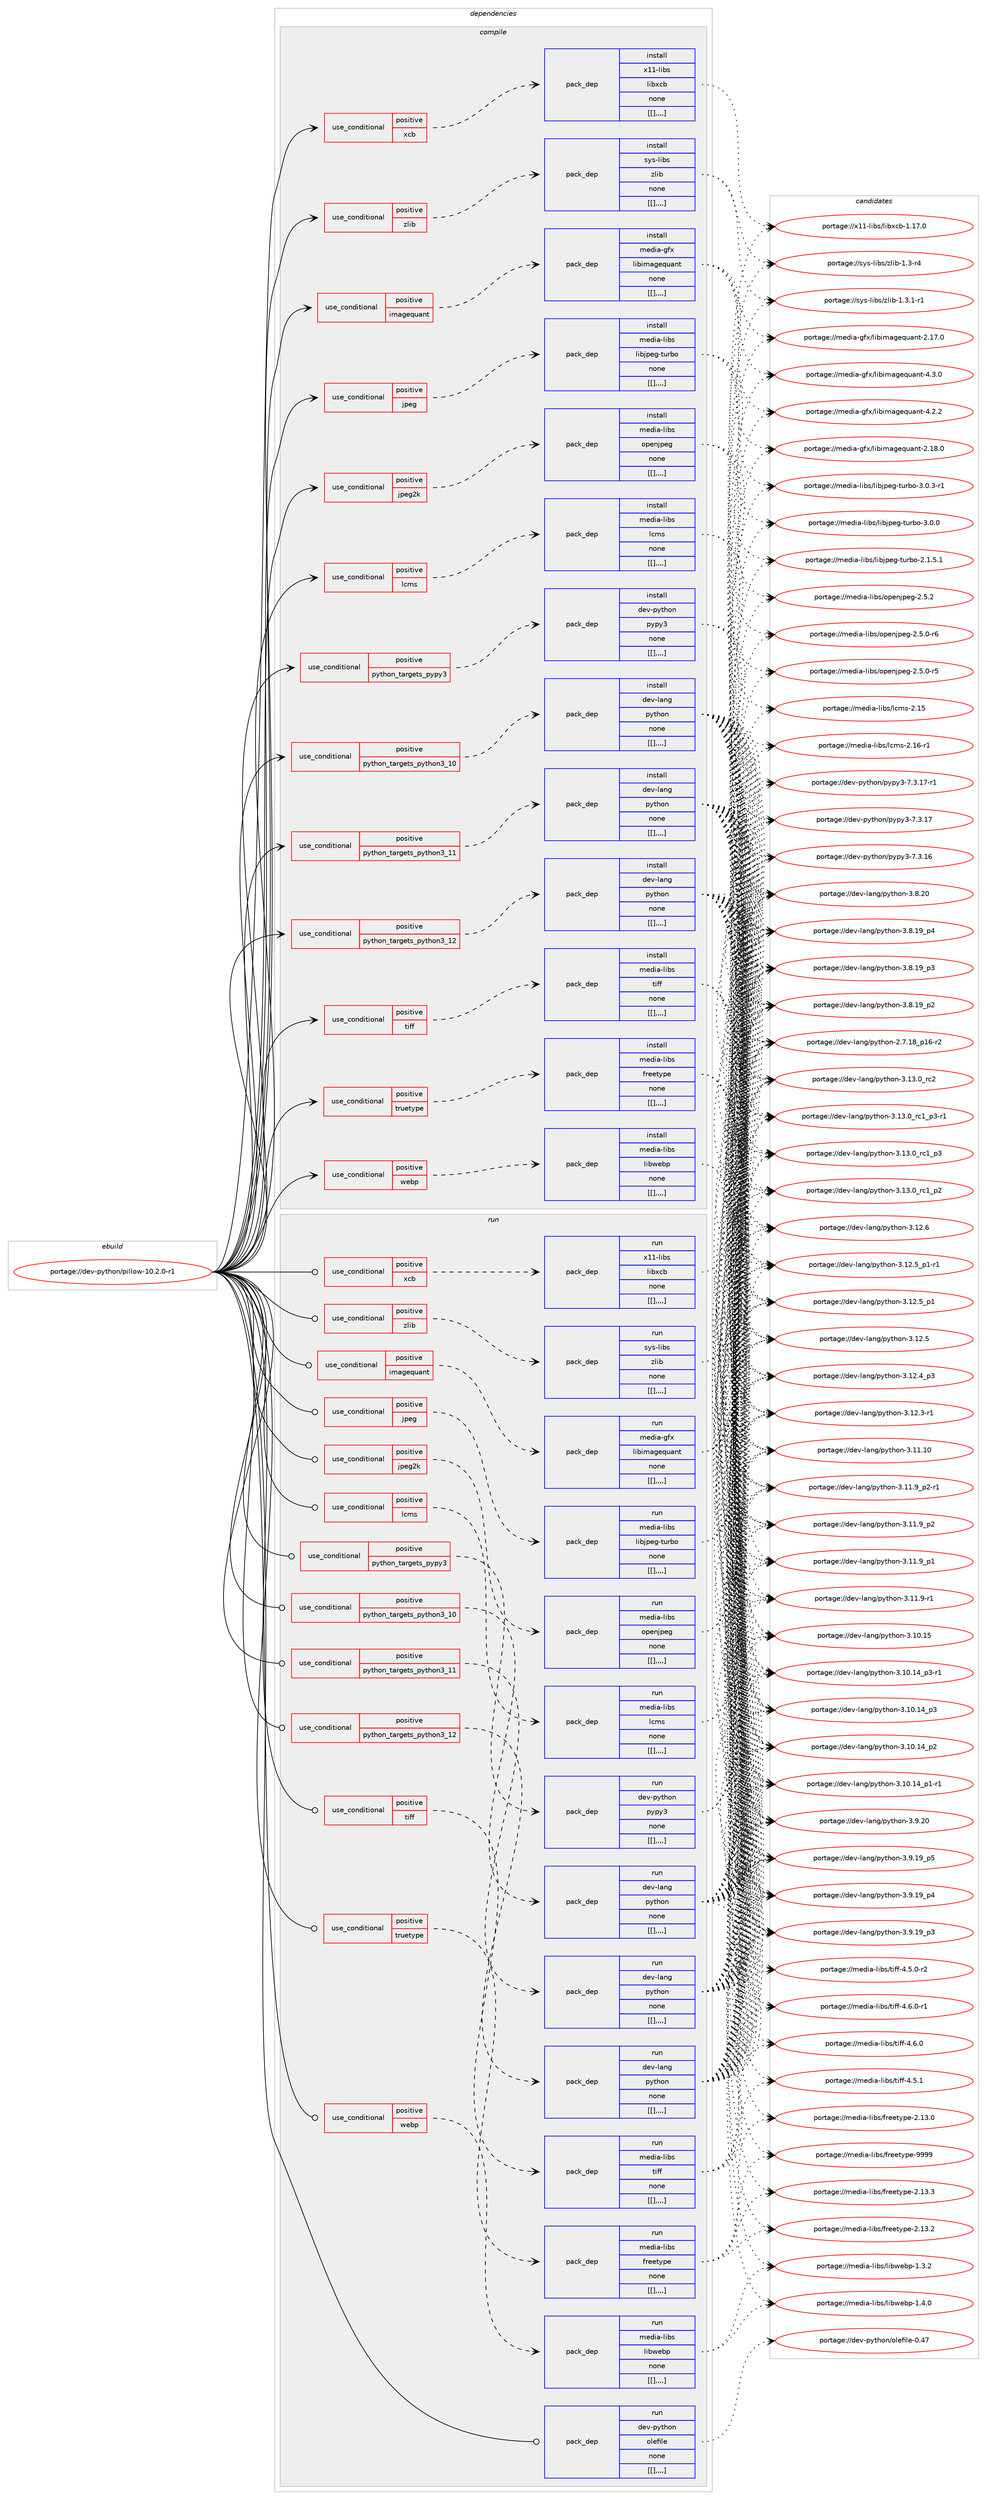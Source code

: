 digraph prolog {

# *************
# Graph options
# *************

newrank=true;
concentrate=true;
compound=true;
graph [rankdir=LR,fontname=Helvetica,fontsize=10,ranksep=1.5];#, ranksep=2.5, nodesep=0.2];
edge  [arrowhead=vee];
node  [fontname=Helvetica,fontsize=10];

# **********
# The ebuild
# **********

subgraph cluster_leftcol {
color=gray;
label=<<i>ebuild</i>>;
id [label="portage://dev-python/pillow-10.2.0-r1", color=red, width=4, href="../dev-python/pillow-10.2.0-r1.svg"];
}

# ****************
# The dependencies
# ****************

subgraph cluster_midcol {
color=gray;
label=<<i>dependencies</i>>;
subgraph cluster_compile {
fillcolor="#eeeeee";
style=filled;
label=<<i>compile</i>>;
subgraph cond36685 {
dependency155559 [label=<<TABLE BORDER="0" CELLBORDER="1" CELLSPACING="0" CELLPADDING="4"><TR><TD ROWSPAN="3" CELLPADDING="10">use_conditional</TD></TR><TR><TD>positive</TD></TR><TR><TD>imagequant</TD></TR></TABLE>>, shape=none, color=red];
subgraph pack117654 {
dependency155560 [label=<<TABLE BORDER="0" CELLBORDER="1" CELLSPACING="0" CELLPADDING="4" WIDTH="220"><TR><TD ROWSPAN="6" CELLPADDING="30">pack_dep</TD></TR><TR><TD WIDTH="110">install</TD></TR><TR><TD>media-gfx</TD></TR><TR><TD>libimagequant</TD></TR><TR><TD>none</TD></TR><TR><TD>[[],,,,]</TD></TR></TABLE>>, shape=none, color=blue];
}
dependency155559:e -> dependency155560:w [weight=20,style="dashed",arrowhead="vee"];
}
id:e -> dependency155559:w [weight=20,style="solid",arrowhead="vee"];
subgraph cond36686 {
dependency155561 [label=<<TABLE BORDER="0" CELLBORDER="1" CELLSPACING="0" CELLPADDING="4"><TR><TD ROWSPAN="3" CELLPADDING="10">use_conditional</TD></TR><TR><TD>positive</TD></TR><TR><TD>jpeg</TD></TR></TABLE>>, shape=none, color=red];
subgraph pack117655 {
dependency155562 [label=<<TABLE BORDER="0" CELLBORDER="1" CELLSPACING="0" CELLPADDING="4" WIDTH="220"><TR><TD ROWSPAN="6" CELLPADDING="30">pack_dep</TD></TR><TR><TD WIDTH="110">install</TD></TR><TR><TD>media-libs</TD></TR><TR><TD>libjpeg-turbo</TD></TR><TR><TD>none</TD></TR><TR><TD>[[],,,,]</TD></TR></TABLE>>, shape=none, color=blue];
}
dependency155561:e -> dependency155562:w [weight=20,style="dashed",arrowhead="vee"];
}
id:e -> dependency155561:w [weight=20,style="solid",arrowhead="vee"];
subgraph cond36687 {
dependency155563 [label=<<TABLE BORDER="0" CELLBORDER="1" CELLSPACING="0" CELLPADDING="4"><TR><TD ROWSPAN="3" CELLPADDING="10">use_conditional</TD></TR><TR><TD>positive</TD></TR><TR><TD>jpeg2k</TD></TR></TABLE>>, shape=none, color=red];
subgraph pack117656 {
dependency155564 [label=<<TABLE BORDER="0" CELLBORDER="1" CELLSPACING="0" CELLPADDING="4" WIDTH="220"><TR><TD ROWSPAN="6" CELLPADDING="30">pack_dep</TD></TR><TR><TD WIDTH="110">install</TD></TR><TR><TD>media-libs</TD></TR><TR><TD>openjpeg</TD></TR><TR><TD>none</TD></TR><TR><TD>[[],,,,]</TD></TR></TABLE>>, shape=none, color=blue];
}
dependency155563:e -> dependency155564:w [weight=20,style="dashed",arrowhead="vee"];
}
id:e -> dependency155563:w [weight=20,style="solid",arrowhead="vee"];
subgraph cond36688 {
dependency155565 [label=<<TABLE BORDER="0" CELLBORDER="1" CELLSPACING="0" CELLPADDING="4"><TR><TD ROWSPAN="3" CELLPADDING="10">use_conditional</TD></TR><TR><TD>positive</TD></TR><TR><TD>lcms</TD></TR></TABLE>>, shape=none, color=red];
subgraph pack117657 {
dependency155566 [label=<<TABLE BORDER="0" CELLBORDER="1" CELLSPACING="0" CELLPADDING="4" WIDTH="220"><TR><TD ROWSPAN="6" CELLPADDING="30">pack_dep</TD></TR><TR><TD WIDTH="110">install</TD></TR><TR><TD>media-libs</TD></TR><TR><TD>lcms</TD></TR><TR><TD>none</TD></TR><TR><TD>[[],,,,]</TD></TR></TABLE>>, shape=none, color=blue];
}
dependency155565:e -> dependency155566:w [weight=20,style="dashed",arrowhead="vee"];
}
id:e -> dependency155565:w [weight=20,style="solid",arrowhead="vee"];
subgraph cond36689 {
dependency155567 [label=<<TABLE BORDER="0" CELLBORDER="1" CELLSPACING="0" CELLPADDING="4"><TR><TD ROWSPAN="3" CELLPADDING="10">use_conditional</TD></TR><TR><TD>positive</TD></TR><TR><TD>python_targets_pypy3</TD></TR></TABLE>>, shape=none, color=red];
subgraph pack117658 {
dependency155568 [label=<<TABLE BORDER="0" CELLBORDER="1" CELLSPACING="0" CELLPADDING="4" WIDTH="220"><TR><TD ROWSPAN="6" CELLPADDING="30">pack_dep</TD></TR><TR><TD WIDTH="110">install</TD></TR><TR><TD>dev-python</TD></TR><TR><TD>pypy3</TD></TR><TR><TD>none</TD></TR><TR><TD>[[],,,,]</TD></TR></TABLE>>, shape=none, color=blue];
}
dependency155567:e -> dependency155568:w [weight=20,style="dashed",arrowhead="vee"];
}
id:e -> dependency155567:w [weight=20,style="solid",arrowhead="vee"];
subgraph cond36690 {
dependency155569 [label=<<TABLE BORDER="0" CELLBORDER="1" CELLSPACING="0" CELLPADDING="4"><TR><TD ROWSPAN="3" CELLPADDING="10">use_conditional</TD></TR><TR><TD>positive</TD></TR><TR><TD>python_targets_python3_10</TD></TR></TABLE>>, shape=none, color=red];
subgraph pack117659 {
dependency155570 [label=<<TABLE BORDER="0" CELLBORDER="1" CELLSPACING="0" CELLPADDING="4" WIDTH="220"><TR><TD ROWSPAN="6" CELLPADDING="30">pack_dep</TD></TR><TR><TD WIDTH="110">install</TD></TR><TR><TD>dev-lang</TD></TR><TR><TD>python</TD></TR><TR><TD>none</TD></TR><TR><TD>[[],,,,]</TD></TR></TABLE>>, shape=none, color=blue];
}
dependency155569:e -> dependency155570:w [weight=20,style="dashed",arrowhead="vee"];
}
id:e -> dependency155569:w [weight=20,style="solid",arrowhead="vee"];
subgraph cond36691 {
dependency155571 [label=<<TABLE BORDER="0" CELLBORDER="1" CELLSPACING="0" CELLPADDING="4"><TR><TD ROWSPAN="3" CELLPADDING="10">use_conditional</TD></TR><TR><TD>positive</TD></TR><TR><TD>python_targets_python3_11</TD></TR></TABLE>>, shape=none, color=red];
subgraph pack117660 {
dependency155572 [label=<<TABLE BORDER="0" CELLBORDER="1" CELLSPACING="0" CELLPADDING="4" WIDTH="220"><TR><TD ROWSPAN="6" CELLPADDING="30">pack_dep</TD></TR><TR><TD WIDTH="110">install</TD></TR><TR><TD>dev-lang</TD></TR><TR><TD>python</TD></TR><TR><TD>none</TD></TR><TR><TD>[[],,,,]</TD></TR></TABLE>>, shape=none, color=blue];
}
dependency155571:e -> dependency155572:w [weight=20,style="dashed",arrowhead="vee"];
}
id:e -> dependency155571:w [weight=20,style="solid",arrowhead="vee"];
subgraph cond36692 {
dependency155573 [label=<<TABLE BORDER="0" CELLBORDER="1" CELLSPACING="0" CELLPADDING="4"><TR><TD ROWSPAN="3" CELLPADDING="10">use_conditional</TD></TR><TR><TD>positive</TD></TR><TR><TD>python_targets_python3_12</TD></TR></TABLE>>, shape=none, color=red];
subgraph pack117661 {
dependency155574 [label=<<TABLE BORDER="0" CELLBORDER="1" CELLSPACING="0" CELLPADDING="4" WIDTH="220"><TR><TD ROWSPAN="6" CELLPADDING="30">pack_dep</TD></TR><TR><TD WIDTH="110">install</TD></TR><TR><TD>dev-lang</TD></TR><TR><TD>python</TD></TR><TR><TD>none</TD></TR><TR><TD>[[],,,,]</TD></TR></TABLE>>, shape=none, color=blue];
}
dependency155573:e -> dependency155574:w [weight=20,style="dashed",arrowhead="vee"];
}
id:e -> dependency155573:w [weight=20,style="solid",arrowhead="vee"];
subgraph cond36693 {
dependency155575 [label=<<TABLE BORDER="0" CELLBORDER="1" CELLSPACING="0" CELLPADDING="4"><TR><TD ROWSPAN="3" CELLPADDING="10">use_conditional</TD></TR><TR><TD>positive</TD></TR><TR><TD>tiff</TD></TR></TABLE>>, shape=none, color=red];
subgraph pack117662 {
dependency155576 [label=<<TABLE BORDER="0" CELLBORDER="1" CELLSPACING="0" CELLPADDING="4" WIDTH="220"><TR><TD ROWSPAN="6" CELLPADDING="30">pack_dep</TD></TR><TR><TD WIDTH="110">install</TD></TR><TR><TD>media-libs</TD></TR><TR><TD>tiff</TD></TR><TR><TD>none</TD></TR><TR><TD>[[],,,,]</TD></TR></TABLE>>, shape=none, color=blue];
}
dependency155575:e -> dependency155576:w [weight=20,style="dashed",arrowhead="vee"];
}
id:e -> dependency155575:w [weight=20,style="solid",arrowhead="vee"];
subgraph cond36694 {
dependency155577 [label=<<TABLE BORDER="0" CELLBORDER="1" CELLSPACING="0" CELLPADDING="4"><TR><TD ROWSPAN="3" CELLPADDING="10">use_conditional</TD></TR><TR><TD>positive</TD></TR><TR><TD>truetype</TD></TR></TABLE>>, shape=none, color=red];
subgraph pack117663 {
dependency155578 [label=<<TABLE BORDER="0" CELLBORDER="1" CELLSPACING="0" CELLPADDING="4" WIDTH="220"><TR><TD ROWSPAN="6" CELLPADDING="30">pack_dep</TD></TR><TR><TD WIDTH="110">install</TD></TR><TR><TD>media-libs</TD></TR><TR><TD>freetype</TD></TR><TR><TD>none</TD></TR><TR><TD>[[],,,,]</TD></TR></TABLE>>, shape=none, color=blue];
}
dependency155577:e -> dependency155578:w [weight=20,style="dashed",arrowhead="vee"];
}
id:e -> dependency155577:w [weight=20,style="solid",arrowhead="vee"];
subgraph cond36695 {
dependency155579 [label=<<TABLE BORDER="0" CELLBORDER="1" CELLSPACING="0" CELLPADDING="4"><TR><TD ROWSPAN="3" CELLPADDING="10">use_conditional</TD></TR><TR><TD>positive</TD></TR><TR><TD>webp</TD></TR></TABLE>>, shape=none, color=red];
subgraph pack117664 {
dependency155580 [label=<<TABLE BORDER="0" CELLBORDER="1" CELLSPACING="0" CELLPADDING="4" WIDTH="220"><TR><TD ROWSPAN="6" CELLPADDING="30">pack_dep</TD></TR><TR><TD WIDTH="110">install</TD></TR><TR><TD>media-libs</TD></TR><TR><TD>libwebp</TD></TR><TR><TD>none</TD></TR><TR><TD>[[],,,,]</TD></TR></TABLE>>, shape=none, color=blue];
}
dependency155579:e -> dependency155580:w [weight=20,style="dashed",arrowhead="vee"];
}
id:e -> dependency155579:w [weight=20,style="solid",arrowhead="vee"];
subgraph cond36696 {
dependency155581 [label=<<TABLE BORDER="0" CELLBORDER="1" CELLSPACING="0" CELLPADDING="4"><TR><TD ROWSPAN="3" CELLPADDING="10">use_conditional</TD></TR><TR><TD>positive</TD></TR><TR><TD>xcb</TD></TR></TABLE>>, shape=none, color=red];
subgraph pack117665 {
dependency155582 [label=<<TABLE BORDER="0" CELLBORDER="1" CELLSPACING="0" CELLPADDING="4" WIDTH="220"><TR><TD ROWSPAN="6" CELLPADDING="30">pack_dep</TD></TR><TR><TD WIDTH="110">install</TD></TR><TR><TD>x11-libs</TD></TR><TR><TD>libxcb</TD></TR><TR><TD>none</TD></TR><TR><TD>[[],,,,]</TD></TR></TABLE>>, shape=none, color=blue];
}
dependency155581:e -> dependency155582:w [weight=20,style="dashed",arrowhead="vee"];
}
id:e -> dependency155581:w [weight=20,style="solid",arrowhead="vee"];
subgraph cond36697 {
dependency155583 [label=<<TABLE BORDER="0" CELLBORDER="1" CELLSPACING="0" CELLPADDING="4"><TR><TD ROWSPAN="3" CELLPADDING="10">use_conditional</TD></TR><TR><TD>positive</TD></TR><TR><TD>zlib</TD></TR></TABLE>>, shape=none, color=red];
subgraph pack117666 {
dependency155584 [label=<<TABLE BORDER="0" CELLBORDER="1" CELLSPACING="0" CELLPADDING="4" WIDTH="220"><TR><TD ROWSPAN="6" CELLPADDING="30">pack_dep</TD></TR><TR><TD WIDTH="110">install</TD></TR><TR><TD>sys-libs</TD></TR><TR><TD>zlib</TD></TR><TR><TD>none</TD></TR><TR><TD>[[],,,,]</TD></TR></TABLE>>, shape=none, color=blue];
}
dependency155583:e -> dependency155584:w [weight=20,style="dashed",arrowhead="vee"];
}
id:e -> dependency155583:w [weight=20,style="solid",arrowhead="vee"];
}
subgraph cluster_compileandrun {
fillcolor="#eeeeee";
style=filled;
label=<<i>compile and run</i>>;
}
subgraph cluster_run {
fillcolor="#eeeeee";
style=filled;
label=<<i>run</i>>;
subgraph cond36698 {
dependency155585 [label=<<TABLE BORDER="0" CELLBORDER="1" CELLSPACING="0" CELLPADDING="4"><TR><TD ROWSPAN="3" CELLPADDING="10">use_conditional</TD></TR><TR><TD>positive</TD></TR><TR><TD>imagequant</TD></TR></TABLE>>, shape=none, color=red];
subgraph pack117667 {
dependency155586 [label=<<TABLE BORDER="0" CELLBORDER="1" CELLSPACING="0" CELLPADDING="4" WIDTH="220"><TR><TD ROWSPAN="6" CELLPADDING="30">pack_dep</TD></TR><TR><TD WIDTH="110">run</TD></TR><TR><TD>media-gfx</TD></TR><TR><TD>libimagequant</TD></TR><TR><TD>none</TD></TR><TR><TD>[[],,,,]</TD></TR></TABLE>>, shape=none, color=blue];
}
dependency155585:e -> dependency155586:w [weight=20,style="dashed",arrowhead="vee"];
}
id:e -> dependency155585:w [weight=20,style="solid",arrowhead="odot"];
subgraph cond36699 {
dependency155587 [label=<<TABLE BORDER="0" CELLBORDER="1" CELLSPACING="0" CELLPADDING="4"><TR><TD ROWSPAN="3" CELLPADDING="10">use_conditional</TD></TR><TR><TD>positive</TD></TR><TR><TD>jpeg</TD></TR></TABLE>>, shape=none, color=red];
subgraph pack117668 {
dependency155588 [label=<<TABLE BORDER="0" CELLBORDER="1" CELLSPACING="0" CELLPADDING="4" WIDTH="220"><TR><TD ROWSPAN="6" CELLPADDING="30">pack_dep</TD></TR><TR><TD WIDTH="110">run</TD></TR><TR><TD>media-libs</TD></TR><TR><TD>libjpeg-turbo</TD></TR><TR><TD>none</TD></TR><TR><TD>[[],,,,]</TD></TR></TABLE>>, shape=none, color=blue];
}
dependency155587:e -> dependency155588:w [weight=20,style="dashed",arrowhead="vee"];
}
id:e -> dependency155587:w [weight=20,style="solid",arrowhead="odot"];
subgraph cond36700 {
dependency155589 [label=<<TABLE BORDER="0" CELLBORDER="1" CELLSPACING="0" CELLPADDING="4"><TR><TD ROWSPAN="3" CELLPADDING="10">use_conditional</TD></TR><TR><TD>positive</TD></TR><TR><TD>jpeg2k</TD></TR></TABLE>>, shape=none, color=red];
subgraph pack117669 {
dependency155590 [label=<<TABLE BORDER="0" CELLBORDER="1" CELLSPACING="0" CELLPADDING="4" WIDTH="220"><TR><TD ROWSPAN="6" CELLPADDING="30">pack_dep</TD></TR><TR><TD WIDTH="110">run</TD></TR><TR><TD>media-libs</TD></TR><TR><TD>openjpeg</TD></TR><TR><TD>none</TD></TR><TR><TD>[[],,,,]</TD></TR></TABLE>>, shape=none, color=blue];
}
dependency155589:e -> dependency155590:w [weight=20,style="dashed",arrowhead="vee"];
}
id:e -> dependency155589:w [weight=20,style="solid",arrowhead="odot"];
subgraph cond36701 {
dependency155591 [label=<<TABLE BORDER="0" CELLBORDER="1" CELLSPACING="0" CELLPADDING="4"><TR><TD ROWSPAN="3" CELLPADDING="10">use_conditional</TD></TR><TR><TD>positive</TD></TR><TR><TD>lcms</TD></TR></TABLE>>, shape=none, color=red];
subgraph pack117670 {
dependency155592 [label=<<TABLE BORDER="0" CELLBORDER="1" CELLSPACING="0" CELLPADDING="4" WIDTH="220"><TR><TD ROWSPAN="6" CELLPADDING="30">pack_dep</TD></TR><TR><TD WIDTH="110">run</TD></TR><TR><TD>media-libs</TD></TR><TR><TD>lcms</TD></TR><TR><TD>none</TD></TR><TR><TD>[[],,,,]</TD></TR></TABLE>>, shape=none, color=blue];
}
dependency155591:e -> dependency155592:w [weight=20,style="dashed",arrowhead="vee"];
}
id:e -> dependency155591:w [weight=20,style="solid",arrowhead="odot"];
subgraph cond36702 {
dependency155593 [label=<<TABLE BORDER="0" CELLBORDER="1" CELLSPACING="0" CELLPADDING="4"><TR><TD ROWSPAN="3" CELLPADDING="10">use_conditional</TD></TR><TR><TD>positive</TD></TR><TR><TD>python_targets_pypy3</TD></TR></TABLE>>, shape=none, color=red];
subgraph pack117671 {
dependency155594 [label=<<TABLE BORDER="0" CELLBORDER="1" CELLSPACING="0" CELLPADDING="4" WIDTH="220"><TR><TD ROWSPAN="6" CELLPADDING="30">pack_dep</TD></TR><TR><TD WIDTH="110">run</TD></TR><TR><TD>dev-python</TD></TR><TR><TD>pypy3</TD></TR><TR><TD>none</TD></TR><TR><TD>[[],,,,]</TD></TR></TABLE>>, shape=none, color=blue];
}
dependency155593:e -> dependency155594:w [weight=20,style="dashed",arrowhead="vee"];
}
id:e -> dependency155593:w [weight=20,style="solid",arrowhead="odot"];
subgraph cond36703 {
dependency155595 [label=<<TABLE BORDER="0" CELLBORDER="1" CELLSPACING="0" CELLPADDING="4"><TR><TD ROWSPAN="3" CELLPADDING="10">use_conditional</TD></TR><TR><TD>positive</TD></TR><TR><TD>python_targets_python3_10</TD></TR></TABLE>>, shape=none, color=red];
subgraph pack117672 {
dependency155596 [label=<<TABLE BORDER="0" CELLBORDER="1" CELLSPACING="0" CELLPADDING="4" WIDTH="220"><TR><TD ROWSPAN="6" CELLPADDING="30">pack_dep</TD></TR><TR><TD WIDTH="110">run</TD></TR><TR><TD>dev-lang</TD></TR><TR><TD>python</TD></TR><TR><TD>none</TD></TR><TR><TD>[[],,,,]</TD></TR></TABLE>>, shape=none, color=blue];
}
dependency155595:e -> dependency155596:w [weight=20,style="dashed",arrowhead="vee"];
}
id:e -> dependency155595:w [weight=20,style="solid",arrowhead="odot"];
subgraph cond36704 {
dependency155597 [label=<<TABLE BORDER="0" CELLBORDER="1" CELLSPACING="0" CELLPADDING="4"><TR><TD ROWSPAN="3" CELLPADDING="10">use_conditional</TD></TR><TR><TD>positive</TD></TR><TR><TD>python_targets_python3_11</TD></TR></TABLE>>, shape=none, color=red];
subgraph pack117673 {
dependency155598 [label=<<TABLE BORDER="0" CELLBORDER="1" CELLSPACING="0" CELLPADDING="4" WIDTH="220"><TR><TD ROWSPAN="6" CELLPADDING="30">pack_dep</TD></TR><TR><TD WIDTH="110">run</TD></TR><TR><TD>dev-lang</TD></TR><TR><TD>python</TD></TR><TR><TD>none</TD></TR><TR><TD>[[],,,,]</TD></TR></TABLE>>, shape=none, color=blue];
}
dependency155597:e -> dependency155598:w [weight=20,style="dashed",arrowhead="vee"];
}
id:e -> dependency155597:w [weight=20,style="solid",arrowhead="odot"];
subgraph cond36705 {
dependency155599 [label=<<TABLE BORDER="0" CELLBORDER="1" CELLSPACING="0" CELLPADDING="4"><TR><TD ROWSPAN="3" CELLPADDING="10">use_conditional</TD></TR><TR><TD>positive</TD></TR><TR><TD>python_targets_python3_12</TD></TR></TABLE>>, shape=none, color=red];
subgraph pack117674 {
dependency155600 [label=<<TABLE BORDER="0" CELLBORDER="1" CELLSPACING="0" CELLPADDING="4" WIDTH="220"><TR><TD ROWSPAN="6" CELLPADDING="30">pack_dep</TD></TR><TR><TD WIDTH="110">run</TD></TR><TR><TD>dev-lang</TD></TR><TR><TD>python</TD></TR><TR><TD>none</TD></TR><TR><TD>[[],,,,]</TD></TR></TABLE>>, shape=none, color=blue];
}
dependency155599:e -> dependency155600:w [weight=20,style="dashed",arrowhead="vee"];
}
id:e -> dependency155599:w [weight=20,style="solid",arrowhead="odot"];
subgraph cond36706 {
dependency155601 [label=<<TABLE BORDER="0" CELLBORDER="1" CELLSPACING="0" CELLPADDING="4"><TR><TD ROWSPAN="3" CELLPADDING="10">use_conditional</TD></TR><TR><TD>positive</TD></TR><TR><TD>tiff</TD></TR></TABLE>>, shape=none, color=red];
subgraph pack117675 {
dependency155602 [label=<<TABLE BORDER="0" CELLBORDER="1" CELLSPACING="0" CELLPADDING="4" WIDTH="220"><TR><TD ROWSPAN="6" CELLPADDING="30">pack_dep</TD></TR><TR><TD WIDTH="110">run</TD></TR><TR><TD>media-libs</TD></TR><TR><TD>tiff</TD></TR><TR><TD>none</TD></TR><TR><TD>[[],,,,]</TD></TR></TABLE>>, shape=none, color=blue];
}
dependency155601:e -> dependency155602:w [weight=20,style="dashed",arrowhead="vee"];
}
id:e -> dependency155601:w [weight=20,style="solid",arrowhead="odot"];
subgraph cond36707 {
dependency155603 [label=<<TABLE BORDER="0" CELLBORDER="1" CELLSPACING="0" CELLPADDING="4"><TR><TD ROWSPAN="3" CELLPADDING="10">use_conditional</TD></TR><TR><TD>positive</TD></TR><TR><TD>truetype</TD></TR></TABLE>>, shape=none, color=red];
subgraph pack117676 {
dependency155604 [label=<<TABLE BORDER="0" CELLBORDER="1" CELLSPACING="0" CELLPADDING="4" WIDTH="220"><TR><TD ROWSPAN="6" CELLPADDING="30">pack_dep</TD></TR><TR><TD WIDTH="110">run</TD></TR><TR><TD>media-libs</TD></TR><TR><TD>freetype</TD></TR><TR><TD>none</TD></TR><TR><TD>[[],,,,]</TD></TR></TABLE>>, shape=none, color=blue];
}
dependency155603:e -> dependency155604:w [weight=20,style="dashed",arrowhead="vee"];
}
id:e -> dependency155603:w [weight=20,style="solid",arrowhead="odot"];
subgraph cond36708 {
dependency155605 [label=<<TABLE BORDER="0" CELLBORDER="1" CELLSPACING="0" CELLPADDING="4"><TR><TD ROWSPAN="3" CELLPADDING="10">use_conditional</TD></TR><TR><TD>positive</TD></TR><TR><TD>webp</TD></TR></TABLE>>, shape=none, color=red];
subgraph pack117677 {
dependency155606 [label=<<TABLE BORDER="0" CELLBORDER="1" CELLSPACING="0" CELLPADDING="4" WIDTH="220"><TR><TD ROWSPAN="6" CELLPADDING="30">pack_dep</TD></TR><TR><TD WIDTH="110">run</TD></TR><TR><TD>media-libs</TD></TR><TR><TD>libwebp</TD></TR><TR><TD>none</TD></TR><TR><TD>[[],,,,]</TD></TR></TABLE>>, shape=none, color=blue];
}
dependency155605:e -> dependency155606:w [weight=20,style="dashed",arrowhead="vee"];
}
id:e -> dependency155605:w [weight=20,style="solid",arrowhead="odot"];
subgraph cond36709 {
dependency155607 [label=<<TABLE BORDER="0" CELLBORDER="1" CELLSPACING="0" CELLPADDING="4"><TR><TD ROWSPAN="3" CELLPADDING="10">use_conditional</TD></TR><TR><TD>positive</TD></TR><TR><TD>xcb</TD></TR></TABLE>>, shape=none, color=red];
subgraph pack117678 {
dependency155608 [label=<<TABLE BORDER="0" CELLBORDER="1" CELLSPACING="0" CELLPADDING="4" WIDTH="220"><TR><TD ROWSPAN="6" CELLPADDING="30">pack_dep</TD></TR><TR><TD WIDTH="110">run</TD></TR><TR><TD>x11-libs</TD></TR><TR><TD>libxcb</TD></TR><TR><TD>none</TD></TR><TR><TD>[[],,,,]</TD></TR></TABLE>>, shape=none, color=blue];
}
dependency155607:e -> dependency155608:w [weight=20,style="dashed",arrowhead="vee"];
}
id:e -> dependency155607:w [weight=20,style="solid",arrowhead="odot"];
subgraph cond36710 {
dependency155609 [label=<<TABLE BORDER="0" CELLBORDER="1" CELLSPACING="0" CELLPADDING="4"><TR><TD ROWSPAN="3" CELLPADDING="10">use_conditional</TD></TR><TR><TD>positive</TD></TR><TR><TD>zlib</TD></TR></TABLE>>, shape=none, color=red];
subgraph pack117679 {
dependency155610 [label=<<TABLE BORDER="0" CELLBORDER="1" CELLSPACING="0" CELLPADDING="4" WIDTH="220"><TR><TD ROWSPAN="6" CELLPADDING="30">pack_dep</TD></TR><TR><TD WIDTH="110">run</TD></TR><TR><TD>sys-libs</TD></TR><TR><TD>zlib</TD></TR><TR><TD>none</TD></TR><TR><TD>[[],,,,]</TD></TR></TABLE>>, shape=none, color=blue];
}
dependency155609:e -> dependency155610:w [weight=20,style="dashed",arrowhead="vee"];
}
id:e -> dependency155609:w [weight=20,style="solid",arrowhead="odot"];
subgraph pack117680 {
dependency155611 [label=<<TABLE BORDER="0" CELLBORDER="1" CELLSPACING="0" CELLPADDING="4" WIDTH="220"><TR><TD ROWSPAN="6" CELLPADDING="30">pack_dep</TD></TR><TR><TD WIDTH="110">run</TD></TR><TR><TD>dev-python</TD></TR><TR><TD>olefile</TD></TR><TR><TD>none</TD></TR><TR><TD>[[],,,,]</TD></TR></TABLE>>, shape=none, color=blue];
}
id:e -> dependency155611:w [weight=20,style="solid",arrowhead="odot"];
}
}

# **************
# The candidates
# **************

subgraph cluster_choices {
rank=same;
color=gray;
label=<<i>candidates</i>>;

subgraph choice117654 {
color=black;
nodesep=1;
choice109101100105974510310212047108105981051099710310111311797110116455246514648 [label="portage://media-gfx/libimagequant-4.3.0", color=red, width=4,href="../media-gfx/libimagequant-4.3.0.svg"];
choice109101100105974510310212047108105981051099710310111311797110116455246504650 [label="portage://media-gfx/libimagequant-4.2.2", color=red, width=4,href="../media-gfx/libimagequant-4.2.2.svg"];
choice10910110010597451031021204710810598105109971031011131179711011645504649564648 [label="portage://media-gfx/libimagequant-2.18.0", color=red, width=4,href="../media-gfx/libimagequant-2.18.0.svg"];
choice10910110010597451031021204710810598105109971031011131179711011645504649554648 [label="portage://media-gfx/libimagequant-2.17.0", color=red, width=4,href="../media-gfx/libimagequant-2.17.0.svg"];
dependency155560:e -> choice109101100105974510310212047108105981051099710310111311797110116455246514648:w [style=dotted,weight="100"];
dependency155560:e -> choice109101100105974510310212047108105981051099710310111311797110116455246504650:w [style=dotted,weight="100"];
dependency155560:e -> choice10910110010597451031021204710810598105109971031011131179711011645504649564648:w [style=dotted,weight="100"];
dependency155560:e -> choice10910110010597451031021204710810598105109971031011131179711011645504649554648:w [style=dotted,weight="100"];
}
subgraph choice117655 {
color=black;
nodesep=1;
choice109101100105974510810598115471081059810611210110345116117114981114551464846514511449 [label="portage://media-libs/libjpeg-turbo-3.0.3-r1", color=red, width=4,href="../media-libs/libjpeg-turbo-3.0.3-r1.svg"];
choice10910110010597451081059811547108105981061121011034511611711498111455146484648 [label="portage://media-libs/libjpeg-turbo-3.0.0", color=red, width=4,href="../media-libs/libjpeg-turbo-3.0.0.svg"];
choice109101100105974510810598115471081059810611210110345116117114981114550464946534649 [label="portage://media-libs/libjpeg-turbo-2.1.5.1", color=red, width=4,href="../media-libs/libjpeg-turbo-2.1.5.1.svg"];
dependency155562:e -> choice109101100105974510810598115471081059810611210110345116117114981114551464846514511449:w [style=dotted,weight="100"];
dependency155562:e -> choice10910110010597451081059811547108105981061121011034511611711498111455146484648:w [style=dotted,weight="100"];
dependency155562:e -> choice109101100105974510810598115471081059810611210110345116117114981114550464946534649:w [style=dotted,weight="100"];
}
subgraph choice117656 {
color=black;
nodesep=1;
choice10910110010597451081059811547111112101110106112101103455046534650 [label="portage://media-libs/openjpeg-2.5.2", color=red, width=4,href="../media-libs/openjpeg-2.5.2.svg"];
choice109101100105974510810598115471111121011101061121011034550465346484511454 [label="portage://media-libs/openjpeg-2.5.0-r6", color=red, width=4,href="../media-libs/openjpeg-2.5.0-r6.svg"];
choice109101100105974510810598115471111121011101061121011034550465346484511453 [label="portage://media-libs/openjpeg-2.5.0-r5", color=red, width=4,href="../media-libs/openjpeg-2.5.0-r5.svg"];
dependency155564:e -> choice10910110010597451081059811547111112101110106112101103455046534650:w [style=dotted,weight="100"];
dependency155564:e -> choice109101100105974510810598115471111121011101061121011034550465346484511454:w [style=dotted,weight="100"];
dependency155564:e -> choice109101100105974510810598115471111121011101061121011034550465346484511453:w [style=dotted,weight="100"];
}
subgraph choice117657 {
color=black;
nodesep=1;
choice109101100105974510810598115471089910911545504649544511449 [label="portage://media-libs/lcms-2.16-r1", color=red, width=4,href="../media-libs/lcms-2.16-r1.svg"];
choice10910110010597451081059811547108991091154550464953 [label="portage://media-libs/lcms-2.15", color=red, width=4,href="../media-libs/lcms-2.15.svg"];
dependency155566:e -> choice109101100105974510810598115471089910911545504649544511449:w [style=dotted,weight="100"];
dependency155566:e -> choice10910110010597451081059811547108991091154550464953:w [style=dotted,weight="100"];
}
subgraph choice117658 {
color=black;
nodesep=1;
choice100101118451121211161041111104711212111212151455546514649554511449 [label="portage://dev-python/pypy3-7.3.17-r1", color=red, width=4,href="../dev-python/pypy3-7.3.17-r1.svg"];
choice10010111845112121116104111110471121211121215145554651464955 [label="portage://dev-python/pypy3-7.3.17", color=red, width=4,href="../dev-python/pypy3-7.3.17.svg"];
choice10010111845112121116104111110471121211121215145554651464954 [label="portage://dev-python/pypy3-7.3.16", color=red, width=4,href="../dev-python/pypy3-7.3.16.svg"];
dependency155568:e -> choice100101118451121211161041111104711212111212151455546514649554511449:w [style=dotted,weight="100"];
dependency155568:e -> choice10010111845112121116104111110471121211121215145554651464955:w [style=dotted,weight="100"];
dependency155568:e -> choice10010111845112121116104111110471121211121215145554651464954:w [style=dotted,weight="100"];
}
subgraph choice117659 {
color=black;
nodesep=1;
choice10010111845108971101034711212111610411111045514649514648951149950 [label="portage://dev-lang/python-3.13.0_rc2", color=red, width=4,href="../dev-lang/python-3.13.0_rc2.svg"];
choice1001011184510897110103471121211161041111104551464951464895114994995112514511449 [label="portage://dev-lang/python-3.13.0_rc1_p3-r1", color=red, width=4,href="../dev-lang/python-3.13.0_rc1_p3-r1.svg"];
choice100101118451089711010347112121116104111110455146495146489511499499511251 [label="portage://dev-lang/python-3.13.0_rc1_p3", color=red, width=4,href="../dev-lang/python-3.13.0_rc1_p3.svg"];
choice100101118451089711010347112121116104111110455146495146489511499499511250 [label="portage://dev-lang/python-3.13.0_rc1_p2", color=red, width=4,href="../dev-lang/python-3.13.0_rc1_p2.svg"];
choice10010111845108971101034711212111610411111045514649504654 [label="portage://dev-lang/python-3.12.6", color=red, width=4,href="../dev-lang/python-3.12.6.svg"];
choice1001011184510897110103471121211161041111104551464950465395112494511449 [label="portage://dev-lang/python-3.12.5_p1-r1", color=red, width=4,href="../dev-lang/python-3.12.5_p1-r1.svg"];
choice100101118451089711010347112121116104111110455146495046539511249 [label="portage://dev-lang/python-3.12.5_p1", color=red, width=4,href="../dev-lang/python-3.12.5_p1.svg"];
choice10010111845108971101034711212111610411111045514649504653 [label="portage://dev-lang/python-3.12.5", color=red, width=4,href="../dev-lang/python-3.12.5.svg"];
choice100101118451089711010347112121116104111110455146495046529511251 [label="portage://dev-lang/python-3.12.4_p3", color=red, width=4,href="../dev-lang/python-3.12.4_p3.svg"];
choice100101118451089711010347112121116104111110455146495046514511449 [label="portage://dev-lang/python-3.12.3-r1", color=red, width=4,href="../dev-lang/python-3.12.3-r1.svg"];
choice1001011184510897110103471121211161041111104551464949464948 [label="portage://dev-lang/python-3.11.10", color=red, width=4,href="../dev-lang/python-3.11.10.svg"];
choice1001011184510897110103471121211161041111104551464949465795112504511449 [label="portage://dev-lang/python-3.11.9_p2-r1", color=red, width=4,href="../dev-lang/python-3.11.9_p2-r1.svg"];
choice100101118451089711010347112121116104111110455146494946579511250 [label="portage://dev-lang/python-3.11.9_p2", color=red, width=4,href="../dev-lang/python-3.11.9_p2.svg"];
choice100101118451089711010347112121116104111110455146494946579511249 [label="portage://dev-lang/python-3.11.9_p1", color=red, width=4,href="../dev-lang/python-3.11.9_p1.svg"];
choice100101118451089711010347112121116104111110455146494946574511449 [label="portage://dev-lang/python-3.11.9-r1", color=red, width=4,href="../dev-lang/python-3.11.9-r1.svg"];
choice1001011184510897110103471121211161041111104551464948464953 [label="portage://dev-lang/python-3.10.15", color=red, width=4,href="../dev-lang/python-3.10.15.svg"];
choice100101118451089711010347112121116104111110455146494846495295112514511449 [label="portage://dev-lang/python-3.10.14_p3-r1", color=red, width=4,href="../dev-lang/python-3.10.14_p3-r1.svg"];
choice10010111845108971101034711212111610411111045514649484649529511251 [label="portage://dev-lang/python-3.10.14_p3", color=red, width=4,href="../dev-lang/python-3.10.14_p3.svg"];
choice10010111845108971101034711212111610411111045514649484649529511250 [label="portage://dev-lang/python-3.10.14_p2", color=red, width=4,href="../dev-lang/python-3.10.14_p2.svg"];
choice100101118451089711010347112121116104111110455146494846495295112494511449 [label="portage://dev-lang/python-3.10.14_p1-r1", color=red, width=4,href="../dev-lang/python-3.10.14_p1-r1.svg"];
choice10010111845108971101034711212111610411111045514657465048 [label="portage://dev-lang/python-3.9.20", color=red, width=4,href="../dev-lang/python-3.9.20.svg"];
choice100101118451089711010347112121116104111110455146574649579511253 [label="portage://dev-lang/python-3.9.19_p5", color=red, width=4,href="../dev-lang/python-3.9.19_p5.svg"];
choice100101118451089711010347112121116104111110455146574649579511252 [label="portage://dev-lang/python-3.9.19_p4", color=red, width=4,href="../dev-lang/python-3.9.19_p4.svg"];
choice100101118451089711010347112121116104111110455146574649579511251 [label="portage://dev-lang/python-3.9.19_p3", color=red, width=4,href="../dev-lang/python-3.9.19_p3.svg"];
choice10010111845108971101034711212111610411111045514656465048 [label="portage://dev-lang/python-3.8.20", color=red, width=4,href="../dev-lang/python-3.8.20.svg"];
choice100101118451089711010347112121116104111110455146564649579511252 [label="portage://dev-lang/python-3.8.19_p4", color=red, width=4,href="../dev-lang/python-3.8.19_p4.svg"];
choice100101118451089711010347112121116104111110455146564649579511251 [label="portage://dev-lang/python-3.8.19_p3", color=red, width=4,href="../dev-lang/python-3.8.19_p3.svg"];
choice100101118451089711010347112121116104111110455146564649579511250 [label="portage://dev-lang/python-3.8.19_p2", color=red, width=4,href="../dev-lang/python-3.8.19_p2.svg"];
choice100101118451089711010347112121116104111110455046554649569511249544511450 [label="portage://dev-lang/python-2.7.18_p16-r2", color=red, width=4,href="../dev-lang/python-2.7.18_p16-r2.svg"];
dependency155570:e -> choice10010111845108971101034711212111610411111045514649514648951149950:w [style=dotted,weight="100"];
dependency155570:e -> choice1001011184510897110103471121211161041111104551464951464895114994995112514511449:w [style=dotted,weight="100"];
dependency155570:e -> choice100101118451089711010347112121116104111110455146495146489511499499511251:w [style=dotted,weight="100"];
dependency155570:e -> choice100101118451089711010347112121116104111110455146495146489511499499511250:w [style=dotted,weight="100"];
dependency155570:e -> choice10010111845108971101034711212111610411111045514649504654:w [style=dotted,weight="100"];
dependency155570:e -> choice1001011184510897110103471121211161041111104551464950465395112494511449:w [style=dotted,weight="100"];
dependency155570:e -> choice100101118451089711010347112121116104111110455146495046539511249:w [style=dotted,weight="100"];
dependency155570:e -> choice10010111845108971101034711212111610411111045514649504653:w [style=dotted,weight="100"];
dependency155570:e -> choice100101118451089711010347112121116104111110455146495046529511251:w [style=dotted,weight="100"];
dependency155570:e -> choice100101118451089711010347112121116104111110455146495046514511449:w [style=dotted,weight="100"];
dependency155570:e -> choice1001011184510897110103471121211161041111104551464949464948:w [style=dotted,weight="100"];
dependency155570:e -> choice1001011184510897110103471121211161041111104551464949465795112504511449:w [style=dotted,weight="100"];
dependency155570:e -> choice100101118451089711010347112121116104111110455146494946579511250:w [style=dotted,weight="100"];
dependency155570:e -> choice100101118451089711010347112121116104111110455146494946579511249:w [style=dotted,weight="100"];
dependency155570:e -> choice100101118451089711010347112121116104111110455146494946574511449:w [style=dotted,weight="100"];
dependency155570:e -> choice1001011184510897110103471121211161041111104551464948464953:w [style=dotted,weight="100"];
dependency155570:e -> choice100101118451089711010347112121116104111110455146494846495295112514511449:w [style=dotted,weight="100"];
dependency155570:e -> choice10010111845108971101034711212111610411111045514649484649529511251:w [style=dotted,weight="100"];
dependency155570:e -> choice10010111845108971101034711212111610411111045514649484649529511250:w [style=dotted,weight="100"];
dependency155570:e -> choice100101118451089711010347112121116104111110455146494846495295112494511449:w [style=dotted,weight="100"];
dependency155570:e -> choice10010111845108971101034711212111610411111045514657465048:w [style=dotted,weight="100"];
dependency155570:e -> choice100101118451089711010347112121116104111110455146574649579511253:w [style=dotted,weight="100"];
dependency155570:e -> choice100101118451089711010347112121116104111110455146574649579511252:w [style=dotted,weight="100"];
dependency155570:e -> choice100101118451089711010347112121116104111110455146574649579511251:w [style=dotted,weight="100"];
dependency155570:e -> choice10010111845108971101034711212111610411111045514656465048:w [style=dotted,weight="100"];
dependency155570:e -> choice100101118451089711010347112121116104111110455146564649579511252:w [style=dotted,weight="100"];
dependency155570:e -> choice100101118451089711010347112121116104111110455146564649579511251:w [style=dotted,weight="100"];
dependency155570:e -> choice100101118451089711010347112121116104111110455146564649579511250:w [style=dotted,weight="100"];
dependency155570:e -> choice100101118451089711010347112121116104111110455046554649569511249544511450:w [style=dotted,weight="100"];
}
subgraph choice117660 {
color=black;
nodesep=1;
choice10010111845108971101034711212111610411111045514649514648951149950 [label="portage://dev-lang/python-3.13.0_rc2", color=red, width=4,href="../dev-lang/python-3.13.0_rc2.svg"];
choice1001011184510897110103471121211161041111104551464951464895114994995112514511449 [label="portage://dev-lang/python-3.13.0_rc1_p3-r1", color=red, width=4,href="../dev-lang/python-3.13.0_rc1_p3-r1.svg"];
choice100101118451089711010347112121116104111110455146495146489511499499511251 [label="portage://dev-lang/python-3.13.0_rc1_p3", color=red, width=4,href="../dev-lang/python-3.13.0_rc1_p3.svg"];
choice100101118451089711010347112121116104111110455146495146489511499499511250 [label="portage://dev-lang/python-3.13.0_rc1_p2", color=red, width=4,href="../dev-lang/python-3.13.0_rc1_p2.svg"];
choice10010111845108971101034711212111610411111045514649504654 [label="portage://dev-lang/python-3.12.6", color=red, width=4,href="../dev-lang/python-3.12.6.svg"];
choice1001011184510897110103471121211161041111104551464950465395112494511449 [label="portage://dev-lang/python-3.12.5_p1-r1", color=red, width=4,href="../dev-lang/python-3.12.5_p1-r1.svg"];
choice100101118451089711010347112121116104111110455146495046539511249 [label="portage://dev-lang/python-3.12.5_p1", color=red, width=4,href="../dev-lang/python-3.12.5_p1.svg"];
choice10010111845108971101034711212111610411111045514649504653 [label="portage://dev-lang/python-3.12.5", color=red, width=4,href="../dev-lang/python-3.12.5.svg"];
choice100101118451089711010347112121116104111110455146495046529511251 [label="portage://dev-lang/python-3.12.4_p3", color=red, width=4,href="../dev-lang/python-3.12.4_p3.svg"];
choice100101118451089711010347112121116104111110455146495046514511449 [label="portage://dev-lang/python-3.12.3-r1", color=red, width=4,href="../dev-lang/python-3.12.3-r1.svg"];
choice1001011184510897110103471121211161041111104551464949464948 [label="portage://dev-lang/python-3.11.10", color=red, width=4,href="../dev-lang/python-3.11.10.svg"];
choice1001011184510897110103471121211161041111104551464949465795112504511449 [label="portage://dev-lang/python-3.11.9_p2-r1", color=red, width=4,href="../dev-lang/python-3.11.9_p2-r1.svg"];
choice100101118451089711010347112121116104111110455146494946579511250 [label="portage://dev-lang/python-3.11.9_p2", color=red, width=4,href="../dev-lang/python-3.11.9_p2.svg"];
choice100101118451089711010347112121116104111110455146494946579511249 [label="portage://dev-lang/python-3.11.9_p1", color=red, width=4,href="../dev-lang/python-3.11.9_p1.svg"];
choice100101118451089711010347112121116104111110455146494946574511449 [label="portage://dev-lang/python-3.11.9-r1", color=red, width=4,href="../dev-lang/python-3.11.9-r1.svg"];
choice1001011184510897110103471121211161041111104551464948464953 [label="portage://dev-lang/python-3.10.15", color=red, width=4,href="../dev-lang/python-3.10.15.svg"];
choice100101118451089711010347112121116104111110455146494846495295112514511449 [label="portage://dev-lang/python-3.10.14_p3-r1", color=red, width=4,href="../dev-lang/python-3.10.14_p3-r1.svg"];
choice10010111845108971101034711212111610411111045514649484649529511251 [label="portage://dev-lang/python-3.10.14_p3", color=red, width=4,href="../dev-lang/python-3.10.14_p3.svg"];
choice10010111845108971101034711212111610411111045514649484649529511250 [label="portage://dev-lang/python-3.10.14_p2", color=red, width=4,href="../dev-lang/python-3.10.14_p2.svg"];
choice100101118451089711010347112121116104111110455146494846495295112494511449 [label="portage://dev-lang/python-3.10.14_p1-r1", color=red, width=4,href="../dev-lang/python-3.10.14_p1-r1.svg"];
choice10010111845108971101034711212111610411111045514657465048 [label="portage://dev-lang/python-3.9.20", color=red, width=4,href="../dev-lang/python-3.9.20.svg"];
choice100101118451089711010347112121116104111110455146574649579511253 [label="portage://dev-lang/python-3.9.19_p5", color=red, width=4,href="../dev-lang/python-3.9.19_p5.svg"];
choice100101118451089711010347112121116104111110455146574649579511252 [label="portage://dev-lang/python-3.9.19_p4", color=red, width=4,href="../dev-lang/python-3.9.19_p4.svg"];
choice100101118451089711010347112121116104111110455146574649579511251 [label="portage://dev-lang/python-3.9.19_p3", color=red, width=4,href="../dev-lang/python-3.9.19_p3.svg"];
choice10010111845108971101034711212111610411111045514656465048 [label="portage://dev-lang/python-3.8.20", color=red, width=4,href="../dev-lang/python-3.8.20.svg"];
choice100101118451089711010347112121116104111110455146564649579511252 [label="portage://dev-lang/python-3.8.19_p4", color=red, width=4,href="../dev-lang/python-3.8.19_p4.svg"];
choice100101118451089711010347112121116104111110455146564649579511251 [label="portage://dev-lang/python-3.8.19_p3", color=red, width=4,href="../dev-lang/python-3.8.19_p3.svg"];
choice100101118451089711010347112121116104111110455146564649579511250 [label="portage://dev-lang/python-3.8.19_p2", color=red, width=4,href="../dev-lang/python-3.8.19_p2.svg"];
choice100101118451089711010347112121116104111110455046554649569511249544511450 [label="portage://dev-lang/python-2.7.18_p16-r2", color=red, width=4,href="../dev-lang/python-2.7.18_p16-r2.svg"];
dependency155572:e -> choice10010111845108971101034711212111610411111045514649514648951149950:w [style=dotted,weight="100"];
dependency155572:e -> choice1001011184510897110103471121211161041111104551464951464895114994995112514511449:w [style=dotted,weight="100"];
dependency155572:e -> choice100101118451089711010347112121116104111110455146495146489511499499511251:w [style=dotted,weight="100"];
dependency155572:e -> choice100101118451089711010347112121116104111110455146495146489511499499511250:w [style=dotted,weight="100"];
dependency155572:e -> choice10010111845108971101034711212111610411111045514649504654:w [style=dotted,weight="100"];
dependency155572:e -> choice1001011184510897110103471121211161041111104551464950465395112494511449:w [style=dotted,weight="100"];
dependency155572:e -> choice100101118451089711010347112121116104111110455146495046539511249:w [style=dotted,weight="100"];
dependency155572:e -> choice10010111845108971101034711212111610411111045514649504653:w [style=dotted,weight="100"];
dependency155572:e -> choice100101118451089711010347112121116104111110455146495046529511251:w [style=dotted,weight="100"];
dependency155572:e -> choice100101118451089711010347112121116104111110455146495046514511449:w [style=dotted,weight="100"];
dependency155572:e -> choice1001011184510897110103471121211161041111104551464949464948:w [style=dotted,weight="100"];
dependency155572:e -> choice1001011184510897110103471121211161041111104551464949465795112504511449:w [style=dotted,weight="100"];
dependency155572:e -> choice100101118451089711010347112121116104111110455146494946579511250:w [style=dotted,weight="100"];
dependency155572:e -> choice100101118451089711010347112121116104111110455146494946579511249:w [style=dotted,weight="100"];
dependency155572:e -> choice100101118451089711010347112121116104111110455146494946574511449:w [style=dotted,weight="100"];
dependency155572:e -> choice1001011184510897110103471121211161041111104551464948464953:w [style=dotted,weight="100"];
dependency155572:e -> choice100101118451089711010347112121116104111110455146494846495295112514511449:w [style=dotted,weight="100"];
dependency155572:e -> choice10010111845108971101034711212111610411111045514649484649529511251:w [style=dotted,weight="100"];
dependency155572:e -> choice10010111845108971101034711212111610411111045514649484649529511250:w [style=dotted,weight="100"];
dependency155572:e -> choice100101118451089711010347112121116104111110455146494846495295112494511449:w [style=dotted,weight="100"];
dependency155572:e -> choice10010111845108971101034711212111610411111045514657465048:w [style=dotted,weight="100"];
dependency155572:e -> choice100101118451089711010347112121116104111110455146574649579511253:w [style=dotted,weight="100"];
dependency155572:e -> choice100101118451089711010347112121116104111110455146574649579511252:w [style=dotted,weight="100"];
dependency155572:e -> choice100101118451089711010347112121116104111110455146574649579511251:w [style=dotted,weight="100"];
dependency155572:e -> choice10010111845108971101034711212111610411111045514656465048:w [style=dotted,weight="100"];
dependency155572:e -> choice100101118451089711010347112121116104111110455146564649579511252:w [style=dotted,weight="100"];
dependency155572:e -> choice100101118451089711010347112121116104111110455146564649579511251:w [style=dotted,weight="100"];
dependency155572:e -> choice100101118451089711010347112121116104111110455146564649579511250:w [style=dotted,weight="100"];
dependency155572:e -> choice100101118451089711010347112121116104111110455046554649569511249544511450:w [style=dotted,weight="100"];
}
subgraph choice117661 {
color=black;
nodesep=1;
choice10010111845108971101034711212111610411111045514649514648951149950 [label="portage://dev-lang/python-3.13.0_rc2", color=red, width=4,href="../dev-lang/python-3.13.0_rc2.svg"];
choice1001011184510897110103471121211161041111104551464951464895114994995112514511449 [label="portage://dev-lang/python-3.13.0_rc1_p3-r1", color=red, width=4,href="../dev-lang/python-3.13.0_rc1_p3-r1.svg"];
choice100101118451089711010347112121116104111110455146495146489511499499511251 [label="portage://dev-lang/python-3.13.0_rc1_p3", color=red, width=4,href="../dev-lang/python-3.13.0_rc1_p3.svg"];
choice100101118451089711010347112121116104111110455146495146489511499499511250 [label="portage://dev-lang/python-3.13.0_rc1_p2", color=red, width=4,href="../dev-lang/python-3.13.0_rc1_p2.svg"];
choice10010111845108971101034711212111610411111045514649504654 [label="portage://dev-lang/python-3.12.6", color=red, width=4,href="../dev-lang/python-3.12.6.svg"];
choice1001011184510897110103471121211161041111104551464950465395112494511449 [label="portage://dev-lang/python-3.12.5_p1-r1", color=red, width=4,href="../dev-lang/python-3.12.5_p1-r1.svg"];
choice100101118451089711010347112121116104111110455146495046539511249 [label="portage://dev-lang/python-3.12.5_p1", color=red, width=4,href="../dev-lang/python-3.12.5_p1.svg"];
choice10010111845108971101034711212111610411111045514649504653 [label="portage://dev-lang/python-3.12.5", color=red, width=4,href="../dev-lang/python-3.12.5.svg"];
choice100101118451089711010347112121116104111110455146495046529511251 [label="portage://dev-lang/python-3.12.4_p3", color=red, width=4,href="../dev-lang/python-3.12.4_p3.svg"];
choice100101118451089711010347112121116104111110455146495046514511449 [label="portage://dev-lang/python-3.12.3-r1", color=red, width=4,href="../dev-lang/python-3.12.3-r1.svg"];
choice1001011184510897110103471121211161041111104551464949464948 [label="portage://dev-lang/python-3.11.10", color=red, width=4,href="../dev-lang/python-3.11.10.svg"];
choice1001011184510897110103471121211161041111104551464949465795112504511449 [label="portage://dev-lang/python-3.11.9_p2-r1", color=red, width=4,href="../dev-lang/python-3.11.9_p2-r1.svg"];
choice100101118451089711010347112121116104111110455146494946579511250 [label="portage://dev-lang/python-3.11.9_p2", color=red, width=4,href="../dev-lang/python-3.11.9_p2.svg"];
choice100101118451089711010347112121116104111110455146494946579511249 [label="portage://dev-lang/python-3.11.9_p1", color=red, width=4,href="../dev-lang/python-3.11.9_p1.svg"];
choice100101118451089711010347112121116104111110455146494946574511449 [label="portage://dev-lang/python-3.11.9-r1", color=red, width=4,href="../dev-lang/python-3.11.9-r1.svg"];
choice1001011184510897110103471121211161041111104551464948464953 [label="portage://dev-lang/python-3.10.15", color=red, width=4,href="../dev-lang/python-3.10.15.svg"];
choice100101118451089711010347112121116104111110455146494846495295112514511449 [label="portage://dev-lang/python-3.10.14_p3-r1", color=red, width=4,href="../dev-lang/python-3.10.14_p3-r1.svg"];
choice10010111845108971101034711212111610411111045514649484649529511251 [label="portage://dev-lang/python-3.10.14_p3", color=red, width=4,href="../dev-lang/python-3.10.14_p3.svg"];
choice10010111845108971101034711212111610411111045514649484649529511250 [label="portage://dev-lang/python-3.10.14_p2", color=red, width=4,href="../dev-lang/python-3.10.14_p2.svg"];
choice100101118451089711010347112121116104111110455146494846495295112494511449 [label="portage://dev-lang/python-3.10.14_p1-r1", color=red, width=4,href="../dev-lang/python-3.10.14_p1-r1.svg"];
choice10010111845108971101034711212111610411111045514657465048 [label="portage://dev-lang/python-3.9.20", color=red, width=4,href="../dev-lang/python-3.9.20.svg"];
choice100101118451089711010347112121116104111110455146574649579511253 [label="portage://dev-lang/python-3.9.19_p5", color=red, width=4,href="../dev-lang/python-3.9.19_p5.svg"];
choice100101118451089711010347112121116104111110455146574649579511252 [label="portage://dev-lang/python-3.9.19_p4", color=red, width=4,href="../dev-lang/python-3.9.19_p4.svg"];
choice100101118451089711010347112121116104111110455146574649579511251 [label="portage://dev-lang/python-3.9.19_p3", color=red, width=4,href="../dev-lang/python-3.9.19_p3.svg"];
choice10010111845108971101034711212111610411111045514656465048 [label="portage://dev-lang/python-3.8.20", color=red, width=4,href="../dev-lang/python-3.8.20.svg"];
choice100101118451089711010347112121116104111110455146564649579511252 [label="portage://dev-lang/python-3.8.19_p4", color=red, width=4,href="../dev-lang/python-3.8.19_p4.svg"];
choice100101118451089711010347112121116104111110455146564649579511251 [label="portage://dev-lang/python-3.8.19_p3", color=red, width=4,href="../dev-lang/python-3.8.19_p3.svg"];
choice100101118451089711010347112121116104111110455146564649579511250 [label="portage://dev-lang/python-3.8.19_p2", color=red, width=4,href="../dev-lang/python-3.8.19_p2.svg"];
choice100101118451089711010347112121116104111110455046554649569511249544511450 [label="portage://dev-lang/python-2.7.18_p16-r2", color=red, width=4,href="../dev-lang/python-2.7.18_p16-r2.svg"];
dependency155574:e -> choice10010111845108971101034711212111610411111045514649514648951149950:w [style=dotted,weight="100"];
dependency155574:e -> choice1001011184510897110103471121211161041111104551464951464895114994995112514511449:w [style=dotted,weight="100"];
dependency155574:e -> choice100101118451089711010347112121116104111110455146495146489511499499511251:w [style=dotted,weight="100"];
dependency155574:e -> choice100101118451089711010347112121116104111110455146495146489511499499511250:w [style=dotted,weight="100"];
dependency155574:e -> choice10010111845108971101034711212111610411111045514649504654:w [style=dotted,weight="100"];
dependency155574:e -> choice1001011184510897110103471121211161041111104551464950465395112494511449:w [style=dotted,weight="100"];
dependency155574:e -> choice100101118451089711010347112121116104111110455146495046539511249:w [style=dotted,weight="100"];
dependency155574:e -> choice10010111845108971101034711212111610411111045514649504653:w [style=dotted,weight="100"];
dependency155574:e -> choice100101118451089711010347112121116104111110455146495046529511251:w [style=dotted,weight="100"];
dependency155574:e -> choice100101118451089711010347112121116104111110455146495046514511449:w [style=dotted,weight="100"];
dependency155574:e -> choice1001011184510897110103471121211161041111104551464949464948:w [style=dotted,weight="100"];
dependency155574:e -> choice1001011184510897110103471121211161041111104551464949465795112504511449:w [style=dotted,weight="100"];
dependency155574:e -> choice100101118451089711010347112121116104111110455146494946579511250:w [style=dotted,weight="100"];
dependency155574:e -> choice100101118451089711010347112121116104111110455146494946579511249:w [style=dotted,weight="100"];
dependency155574:e -> choice100101118451089711010347112121116104111110455146494946574511449:w [style=dotted,weight="100"];
dependency155574:e -> choice1001011184510897110103471121211161041111104551464948464953:w [style=dotted,weight="100"];
dependency155574:e -> choice100101118451089711010347112121116104111110455146494846495295112514511449:w [style=dotted,weight="100"];
dependency155574:e -> choice10010111845108971101034711212111610411111045514649484649529511251:w [style=dotted,weight="100"];
dependency155574:e -> choice10010111845108971101034711212111610411111045514649484649529511250:w [style=dotted,weight="100"];
dependency155574:e -> choice100101118451089711010347112121116104111110455146494846495295112494511449:w [style=dotted,weight="100"];
dependency155574:e -> choice10010111845108971101034711212111610411111045514657465048:w [style=dotted,weight="100"];
dependency155574:e -> choice100101118451089711010347112121116104111110455146574649579511253:w [style=dotted,weight="100"];
dependency155574:e -> choice100101118451089711010347112121116104111110455146574649579511252:w [style=dotted,weight="100"];
dependency155574:e -> choice100101118451089711010347112121116104111110455146574649579511251:w [style=dotted,weight="100"];
dependency155574:e -> choice10010111845108971101034711212111610411111045514656465048:w [style=dotted,weight="100"];
dependency155574:e -> choice100101118451089711010347112121116104111110455146564649579511252:w [style=dotted,weight="100"];
dependency155574:e -> choice100101118451089711010347112121116104111110455146564649579511251:w [style=dotted,weight="100"];
dependency155574:e -> choice100101118451089711010347112121116104111110455146564649579511250:w [style=dotted,weight="100"];
dependency155574:e -> choice100101118451089711010347112121116104111110455046554649569511249544511450:w [style=dotted,weight="100"];
}
subgraph choice117662 {
color=black;
nodesep=1;
choice109101100105974510810598115471161051021024552465446484511449 [label="portage://media-libs/tiff-4.6.0-r1", color=red, width=4,href="../media-libs/tiff-4.6.0-r1.svg"];
choice10910110010597451081059811547116105102102455246544648 [label="portage://media-libs/tiff-4.6.0", color=red, width=4,href="../media-libs/tiff-4.6.0.svg"];
choice10910110010597451081059811547116105102102455246534649 [label="portage://media-libs/tiff-4.5.1", color=red, width=4,href="../media-libs/tiff-4.5.1.svg"];
choice109101100105974510810598115471161051021024552465346484511450 [label="portage://media-libs/tiff-4.5.0-r2", color=red, width=4,href="../media-libs/tiff-4.5.0-r2.svg"];
dependency155576:e -> choice109101100105974510810598115471161051021024552465446484511449:w [style=dotted,weight="100"];
dependency155576:e -> choice10910110010597451081059811547116105102102455246544648:w [style=dotted,weight="100"];
dependency155576:e -> choice10910110010597451081059811547116105102102455246534649:w [style=dotted,weight="100"];
dependency155576:e -> choice109101100105974510810598115471161051021024552465346484511450:w [style=dotted,weight="100"];
}
subgraph choice117663 {
color=black;
nodesep=1;
choice109101100105974510810598115471021141011011161211121014557575757 [label="portage://media-libs/freetype-9999", color=red, width=4,href="../media-libs/freetype-9999.svg"];
choice1091011001059745108105981154710211410110111612111210145504649514651 [label="portage://media-libs/freetype-2.13.3", color=red, width=4,href="../media-libs/freetype-2.13.3.svg"];
choice1091011001059745108105981154710211410110111612111210145504649514650 [label="portage://media-libs/freetype-2.13.2", color=red, width=4,href="../media-libs/freetype-2.13.2.svg"];
choice1091011001059745108105981154710211410110111612111210145504649514648 [label="portage://media-libs/freetype-2.13.0", color=red, width=4,href="../media-libs/freetype-2.13.0.svg"];
dependency155578:e -> choice109101100105974510810598115471021141011011161211121014557575757:w [style=dotted,weight="100"];
dependency155578:e -> choice1091011001059745108105981154710211410110111612111210145504649514651:w [style=dotted,weight="100"];
dependency155578:e -> choice1091011001059745108105981154710211410110111612111210145504649514650:w [style=dotted,weight="100"];
dependency155578:e -> choice1091011001059745108105981154710211410110111612111210145504649514648:w [style=dotted,weight="100"];
}
subgraph choice117664 {
color=black;
nodesep=1;
choice109101100105974510810598115471081059811910198112454946524648 [label="portage://media-libs/libwebp-1.4.0", color=red, width=4,href="../media-libs/libwebp-1.4.0.svg"];
choice109101100105974510810598115471081059811910198112454946514650 [label="portage://media-libs/libwebp-1.3.2", color=red, width=4,href="../media-libs/libwebp-1.3.2.svg"];
dependency155580:e -> choice109101100105974510810598115471081059811910198112454946524648:w [style=dotted,weight="100"];
dependency155580:e -> choice109101100105974510810598115471081059811910198112454946514650:w [style=dotted,weight="100"];
}
subgraph choice117665 {
color=black;
nodesep=1;
choice120494945108105981154710810598120999845494649554648 [label="portage://x11-libs/libxcb-1.17.0", color=red, width=4,href="../x11-libs/libxcb-1.17.0.svg"];
dependency155582:e -> choice120494945108105981154710810598120999845494649554648:w [style=dotted,weight="100"];
}
subgraph choice117666 {
color=black;
nodesep=1;
choice115121115451081059811547122108105984549465146494511449 [label="portage://sys-libs/zlib-1.3.1-r1", color=red, width=4,href="../sys-libs/zlib-1.3.1-r1.svg"];
choice11512111545108105981154712210810598454946514511452 [label="portage://sys-libs/zlib-1.3-r4", color=red, width=4,href="../sys-libs/zlib-1.3-r4.svg"];
dependency155584:e -> choice115121115451081059811547122108105984549465146494511449:w [style=dotted,weight="100"];
dependency155584:e -> choice11512111545108105981154712210810598454946514511452:w [style=dotted,weight="100"];
}
subgraph choice117667 {
color=black;
nodesep=1;
choice109101100105974510310212047108105981051099710310111311797110116455246514648 [label="portage://media-gfx/libimagequant-4.3.0", color=red, width=4,href="../media-gfx/libimagequant-4.3.0.svg"];
choice109101100105974510310212047108105981051099710310111311797110116455246504650 [label="portage://media-gfx/libimagequant-4.2.2", color=red, width=4,href="../media-gfx/libimagequant-4.2.2.svg"];
choice10910110010597451031021204710810598105109971031011131179711011645504649564648 [label="portage://media-gfx/libimagequant-2.18.0", color=red, width=4,href="../media-gfx/libimagequant-2.18.0.svg"];
choice10910110010597451031021204710810598105109971031011131179711011645504649554648 [label="portage://media-gfx/libimagequant-2.17.0", color=red, width=4,href="../media-gfx/libimagequant-2.17.0.svg"];
dependency155586:e -> choice109101100105974510310212047108105981051099710310111311797110116455246514648:w [style=dotted,weight="100"];
dependency155586:e -> choice109101100105974510310212047108105981051099710310111311797110116455246504650:w [style=dotted,weight="100"];
dependency155586:e -> choice10910110010597451031021204710810598105109971031011131179711011645504649564648:w [style=dotted,weight="100"];
dependency155586:e -> choice10910110010597451031021204710810598105109971031011131179711011645504649554648:w [style=dotted,weight="100"];
}
subgraph choice117668 {
color=black;
nodesep=1;
choice109101100105974510810598115471081059810611210110345116117114981114551464846514511449 [label="portage://media-libs/libjpeg-turbo-3.0.3-r1", color=red, width=4,href="../media-libs/libjpeg-turbo-3.0.3-r1.svg"];
choice10910110010597451081059811547108105981061121011034511611711498111455146484648 [label="portage://media-libs/libjpeg-turbo-3.0.0", color=red, width=4,href="../media-libs/libjpeg-turbo-3.0.0.svg"];
choice109101100105974510810598115471081059810611210110345116117114981114550464946534649 [label="portage://media-libs/libjpeg-turbo-2.1.5.1", color=red, width=4,href="../media-libs/libjpeg-turbo-2.1.5.1.svg"];
dependency155588:e -> choice109101100105974510810598115471081059810611210110345116117114981114551464846514511449:w [style=dotted,weight="100"];
dependency155588:e -> choice10910110010597451081059811547108105981061121011034511611711498111455146484648:w [style=dotted,weight="100"];
dependency155588:e -> choice109101100105974510810598115471081059810611210110345116117114981114550464946534649:w [style=dotted,weight="100"];
}
subgraph choice117669 {
color=black;
nodesep=1;
choice10910110010597451081059811547111112101110106112101103455046534650 [label="portage://media-libs/openjpeg-2.5.2", color=red, width=4,href="../media-libs/openjpeg-2.5.2.svg"];
choice109101100105974510810598115471111121011101061121011034550465346484511454 [label="portage://media-libs/openjpeg-2.5.0-r6", color=red, width=4,href="../media-libs/openjpeg-2.5.0-r6.svg"];
choice109101100105974510810598115471111121011101061121011034550465346484511453 [label="portage://media-libs/openjpeg-2.5.0-r5", color=red, width=4,href="../media-libs/openjpeg-2.5.0-r5.svg"];
dependency155590:e -> choice10910110010597451081059811547111112101110106112101103455046534650:w [style=dotted,weight="100"];
dependency155590:e -> choice109101100105974510810598115471111121011101061121011034550465346484511454:w [style=dotted,weight="100"];
dependency155590:e -> choice109101100105974510810598115471111121011101061121011034550465346484511453:w [style=dotted,weight="100"];
}
subgraph choice117670 {
color=black;
nodesep=1;
choice109101100105974510810598115471089910911545504649544511449 [label="portage://media-libs/lcms-2.16-r1", color=red, width=4,href="../media-libs/lcms-2.16-r1.svg"];
choice10910110010597451081059811547108991091154550464953 [label="portage://media-libs/lcms-2.15", color=red, width=4,href="../media-libs/lcms-2.15.svg"];
dependency155592:e -> choice109101100105974510810598115471089910911545504649544511449:w [style=dotted,weight="100"];
dependency155592:e -> choice10910110010597451081059811547108991091154550464953:w [style=dotted,weight="100"];
}
subgraph choice117671 {
color=black;
nodesep=1;
choice100101118451121211161041111104711212111212151455546514649554511449 [label="portage://dev-python/pypy3-7.3.17-r1", color=red, width=4,href="../dev-python/pypy3-7.3.17-r1.svg"];
choice10010111845112121116104111110471121211121215145554651464955 [label="portage://dev-python/pypy3-7.3.17", color=red, width=4,href="../dev-python/pypy3-7.3.17.svg"];
choice10010111845112121116104111110471121211121215145554651464954 [label="portage://dev-python/pypy3-7.3.16", color=red, width=4,href="../dev-python/pypy3-7.3.16.svg"];
dependency155594:e -> choice100101118451121211161041111104711212111212151455546514649554511449:w [style=dotted,weight="100"];
dependency155594:e -> choice10010111845112121116104111110471121211121215145554651464955:w [style=dotted,weight="100"];
dependency155594:e -> choice10010111845112121116104111110471121211121215145554651464954:w [style=dotted,weight="100"];
}
subgraph choice117672 {
color=black;
nodesep=1;
choice10010111845108971101034711212111610411111045514649514648951149950 [label="portage://dev-lang/python-3.13.0_rc2", color=red, width=4,href="../dev-lang/python-3.13.0_rc2.svg"];
choice1001011184510897110103471121211161041111104551464951464895114994995112514511449 [label="portage://dev-lang/python-3.13.0_rc1_p3-r1", color=red, width=4,href="../dev-lang/python-3.13.0_rc1_p3-r1.svg"];
choice100101118451089711010347112121116104111110455146495146489511499499511251 [label="portage://dev-lang/python-3.13.0_rc1_p3", color=red, width=4,href="../dev-lang/python-3.13.0_rc1_p3.svg"];
choice100101118451089711010347112121116104111110455146495146489511499499511250 [label="portage://dev-lang/python-3.13.0_rc1_p2", color=red, width=4,href="../dev-lang/python-3.13.0_rc1_p2.svg"];
choice10010111845108971101034711212111610411111045514649504654 [label="portage://dev-lang/python-3.12.6", color=red, width=4,href="../dev-lang/python-3.12.6.svg"];
choice1001011184510897110103471121211161041111104551464950465395112494511449 [label="portage://dev-lang/python-3.12.5_p1-r1", color=red, width=4,href="../dev-lang/python-3.12.5_p1-r1.svg"];
choice100101118451089711010347112121116104111110455146495046539511249 [label="portage://dev-lang/python-3.12.5_p1", color=red, width=4,href="../dev-lang/python-3.12.5_p1.svg"];
choice10010111845108971101034711212111610411111045514649504653 [label="portage://dev-lang/python-3.12.5", color=red, width=4,href="../dev-lang/python-3.12.5.svg"];
choice100101118451089711010347112121116104111110455146495046529511251 [label="portage://dev-lang/python-3.12.4_p3", color=red, width=4,href="../dev-lang/python-3.12.4_p3.svg"];
choice100101118451089711010347112121116104111110455146495046514511449 [label="portage://dev-lang/python-3.12.3-r1", color=red, width=4,href="../dev-lang/python-3.12.3-r1.svg"];
choice1001011184510897110103471121211161041111104551464949464948 [label="portage://dev-lang/python-3.11.10", color=red, width=4,href="../dev-lang/python-3.11.10.svg"];
choice1001011184510897110103471121211161041111104551464949465795112504511449 [label="portage://dev-lang/python-3.11.9_p2-r1", color=red, width=4,href="../dev-lang/python-3.11.9_p2-r1.svg"];
choice100101118451089711010347112121116104111110455146494946579511250 [label="portage://dev-lang/python-3.11.9_p2", color=red, width=4,href="../dev-lang/python-3.11.9_p2.svg"];
choice100101118451089711010347112121116104111110455146494946579511249 [label="portage://dev-lang/python-3.11.9_p1", color=red, width=4,href="../dev-lang/python-3.11.9_p1.svg"];
choice100101118451089711010347112121116104111110455146494946574511449 [label="portage://dev-lang/python-3.11.9-r1", color=red, width=4,href="../dev-lang/python-3.11.9-r1.svg"];
choice1001011184510897110103471121211161041111104551464948464953 [label="portage://dev-lang/python-3.10.15", color=red, width=4,href="../dev-lang/python-3.10.15.svg"];
choice100101118451089711010347112121116104111110455146494846495295112514511449 [label="portage://dev-lang/python-3.10.14_p3-r1", color=red, width=4,href="../dev-lang/python-3.10.14_p3-r1.svg"];
choice10010111845108971101034711212111610411111045514649484649529511251 [label="portage://dev-lang/python-3.10.14_p3", color=red, width=4,href="../dev-lang/python-3.10.14_p3.svg"];
choice10010111845108971101034711212111610411111045514649484649529511250 [label="portage://dev-lang/python-3.10.14_p2", color=red, width=4,href="../dev-lang/python-3.10.14_p2.svg"];
choice100101118451089711010347112121116104111110455146494846495295112494511449 [label="portage://dev-lang/python-3.10.14_p1-r1", color=red, width=4,href="../dev-lang/python-3.10.14_p1-r1.svg"];
choice10010111845108971101034711212111610411111045514657465048 [label="portage://dev-lang/python-3.9.20", color=red, width=4,href="../dev-lang/python-3.9.20.svg"];
choice100101118451089711010347112121116104111110455146574649579511253 [label="portage://dev-lang/python-3.9.19_p5", color=red, width=4,href="../dev-lang/python-3.9.19_p5.svg"];
choice100101118451089711010347112121116104111110455146574649579511252 [label="portage://dev-lang/python-3.9.19_p4", color=red, width=4,href="../dev-lang/python-3.9.19_p4.svg"];
choice100101118451089711010347112121116104111110455146574649579511251 [label="portage://dev-lang/python-3.9.19_p3", color=red, width=4,href="../dev-lang/python-3.9.19_p3.svg"];
choice10010111845108971101034711212111610411111045514656465048 [label="portage://dev-lang/python-3.8.20", color=red, width=4,href="../dev-lang/python-3.8.20.svg"];
choice100101118451089711010347112121116104111110455146564649579511252 [label="portage://dev-lang/python-3.8.19_p4", color=red, width=4,href="../dev-lang/python-3.8.19_p4.svg"];
choice100101118451089711010347112121116104111110455146564649579511251 [label="portage://dev-lang/python-3.8.19_p3", color=red, width=4,href="../dev-lang/python-3.8.19_p3.svg"];
choice100101118451089711010347112121116104111110455146564649579511250 [label="portage://dev-lang/python-3.8.19_p2", color=red, width=4,href="../dev-lang/python-3.8.19_p2.svg"];
choice100101118451089711010347112121116104111110455046554649569511249544511450 [label="portage://dev-lang/python-2.7.18_p16-r2", color=red, width=4,href="../dev-lang/python-2.7.18_p16-r2.svg"];
dependency155596:e -> choice10010111845108971101034711212111610411111045514649514648951149950:w [style=dotted,weight="100"];
dependency155596:e -> choice1001011184510897110103471121211161041111104551464951464895114994995112514511449:w [style=dotted,weight="100"];
dependency155596:e -> choice100101118451089711010347112121116104111110455146495146489511499499511251:w [style=dotted,weight="100"];
dependency155596:e -> choice100101118451089711010347112121116104111110455146495146489511499499511250:w [style=dotted,weight="100"];
dependency155596:e -> choice10010111845108971101034711212111610411111045514649504654:w [style=dotted,weight="100"];
dependency155596:e -> choice1001011184510897110103471121211161041111104551464950465395112494511449:w [style=dotted,weight="100"];
dependency155596:e -> choice100101118451089711010347112121116104111110455146495046539511249:w [style=dotted,weight="100"];
dependency155596:e -> choice10010111845108971101034711212111610411111045514649504653:w [style=dotted,weight="100"];
dependency155596:e -> choice100101118451089711010347112121116104111110455146495046529511251:w [style=dotted,weight="100"];
dependency155596:e -> choice100101118451089711010347112121116104111110455146495046514511449:w [style=dotted,weight="100"];
dependency155596:e -> choice1001011184510897110103471121211161041111104551464949464948:w [style=dotted,weight="100"];
dependency155596:e -> choice1001011184510897110103471121211161041111104551464949465795112504511449:w [style=dotted,weight="100"];
dependency155596:e -> choice100101118451089711010347112121116104111110455146494946579511250:w [style=dotted,weight="100"];
dependency155596:e -> choice100101118451089711010347112121116104111110455146494946579511249:w [style=dotted,weight="100"];
dependency155596:e -> choice100101118451089711010347112121116104111110455146494946574511449:w [style=dotted,weight="100"];
dependency155596:e -> choice1001011184510897110103471121211161041111104551464948464953:w [style=dotted,weight="100"];
dependency155596:e -> choice100101118451089711010347112121116104111110455146494846495295112514511449:w [style=dotted,weight="100"];
dependency155596:e -> choice10010111845108971101034711212111610411111045514649484649529511251:w [style=dotted,weight="100"];
dependency155596:e -> choice10010111845108971101034711212111610411111045514649484649529511250:w [style=dotted,weight="100"];
dependency155596:e -> choice100101118451089711010347112121116104111110455146494846495295112494511449:w [style=dotted,weight="100"];
dependency155596:e -> choice10010111845108971101034711212111610411111045514657465048:w [style=dotted,weight="100"];
dependency155596:e -> choice100101118451089711010347112121116104111110455146574649579511253:w [style=dotted,weight="100"];
dependency155596:e -> choice100101118451089711010347112121116104111110455146574649579511252:w [style=dotted,weight="100"];
dependency155596:e -> choice100101118451089711010347112121116104111110455146574649579511251:w [style=dotted,weight="100"];
dependency155596:e -> choice10010111845108971101034711212111610411111045514656465048:w [style=dotted,weight="100"];
dependency155596:e -> choice100101118451089711010347112121116104111110455146564649579511252:w [style=dotted,weight="100"];
dependency155596:e -> choice100101118451089711010347112121116104111110455146564649579511251:w [style=dotted,weight="100"];
dependency155596:e -> choice100101118451089711010347112121116104111110455146564649579511250:w [style=dotted,weight="100"];
dependency155596:e -> choice100101118451089711010347112121116104111110455046554649569511249544511450:w [style=dotted,weight="100"];
}
subgraph choice117673 {
color=black;
nodesep=1;
choice10010111845108971101034711212111610411111045514649514648951149950 [label="portage://dev-lang/python-3.13.0_rc2", color=red, width=4,href="../dev-lang/python-3.13.0_rc2.svg"];
choice1001011184510897110103471121211161041111104551464951464895114994995112514511449 [label="portage://dev-lang/python-3.13.0_rc1_p3-r1", color=red, width=4,href="../dev-lang/python-3.13.0_rc1_p3-r1.svg"];
choice100101118451089711010347112121116104111110455146495146489511499499511251 [label="portage://dev-lang/python-3.13.0_rc1_p3", color=red, width=4,href="../dev-lang/python-3.13.0_rc1_p3.svg"];
choice100101118451089711010347112121116104111110455146495146489511499499511250 [label="portage://dev-lang/python-3.13.0_rc1_p2", color=red, width=4,href="../dev-lang/python-3.13.0_rc1_p2.svg"];
choice10010111845108971101034711212111610411111045514649504654 [label="portage://dev-lang/python-3.12.6", color=red, width=4,href="../dev-lang/python-3.12.6.svg"];
choice1001011184510897110103471121211161041111104551464950465395112494511449 [label="portage://dev-lang/python-3.12.5_p1-r1", color=red, width=4,href="../dev-lang/python-3.12.5_p1-r1.svg"];
choice100101118451089711010347112121116104111110455146495046539511249 [label="portage://dev-lang/python-3.12.5_p1", color=red, width=4,href="../dev-lang/python-3.12.5_p1.svg"];
choice10010111845108971101034711212111610411111045514649504653 [label="portage://dev-lang/python-3.12.5", color=red, width=4,href="../dev-lang/python-3.12.5.svg"];
choice100101118451089711010347112121116104111110455146495046529511251 [label="portage://dev-lang/python-3.12.4_p3", color=red, width=4,href="../dev-lang/python-3.12.4_p3.svg"];
choice100101118451089711010347112121116104111110455146495046514511449 [label="portage://dev-lang/python-3.12.3-r1", color=red, width=4,href="../dev-lang/python-3.12.3-r1.svg"];
choice1001011184510897110103471121211161041111104551464949464948 [label="portage://dev-lang/python-3.11.10", color=red, width=4,href="../dev-lang/python-3.11.10.svg"];
choice1001011184510897110103471121211161041111104551464949465795112504511449 [label="portage://dev-lang/python-3.11.9_p2-r1", color=red, width=4,href="../dev-lang/python-3.11.9_p2-r1.svg"];
choice100101118451089711010347112121116104111110455146494946579511250 [label="portage://dev-lang/python-3.11.9_p2", color=red, width=4,href="../dev-lang/python-3.11.9_p2.svg"];
choice100101118451089711010347112121116104111110455146494946579511249 [label="portage://dev-lang/python-3.11.9_p1", color=red, width=4,href="../dev-lang/python-3.11.9_p1.svg"];
choice100101118451089711010347112121116104111110455146494946574511449 [label="portage://dev-lang/python-3.11.9-r1", color=red, width=4,href="../dev-lang/python-3.11.9-r1.svg"];
choice1001011184510897110103471121211161041111104551464948464953 [label="portage://dev-lang/python-3.10.15", color=red, width=4,href="../dev-lang/python-3.10.15.svg"];
choice100101118451089711010347112121116104111110455146494846495295112514511449 [label="portage://dev-lang/python-3.10.14_p3-r1", color=red, width=4,href="../dev-lang/python-3.10.14_p3-r1.svg"];
choice10010111845108971101034711212111610411111045514649484649529511251 [label="portage://dev-lang/python-3.10.14_p3", color=red, width=4,href="../dev-lang/python-3.10.14_p3.svg"];
choice10010111845108971101034711212111610411111045514649484649529511250 [label="portage://dev-lang/python-3.10.14_p2", color=red, width=4,href="../dev-lang/python-3.10.14_p2.svg"];
choice100101118451089711010347112121116104111110455146494846495295112494511449 [label="portage://dev-lang/python-3.10.14_p1-r1", color=red, width=4,href="../dev-lang/python-3.10.14_p1-r1.svg"];
choice10010111845108971101034711212111610411111045514657465048 [label="portage://dev-lang/python-3.9.20", color=red, width=4,href="../dev-lang/python-3.9.20.svg"];
choice100101118451089711010347112121116104111110455146574649579511253 [label="portage://dev-lang/python-3.9.19_p5", color=red, width=4,href="../dev-lang/python-3.9.19_p5.svg"];
choice100101118451089711010347112121116104111110455146574649579511252 [label="portage://dev-lang/python-3.9.19_p4", color=red, width=4,href="../dev-lang/python-3.9.19_p4.svg"];
choice100101118451089711010347112121116104111110455146574649579511251 [label="portage://dev-lang/python-3.9.19_p3", color=red, width=4,href="../dev-lang/python-3.9.19_p3.svg"];
choice10010111845108971101034711212111610411111045514656465048 [label="portage://dev-lang/python-3.8.20", color=red, width=4,href="../dev-lang/python-3.8.20.svg"];
choice100101118451089711010347112121116104111110455146564649579511252 [label="portage://dev-lang/python-3.8.19_p4", color=red, width=4,href="../dev-lang/python-3.8.19_p4.svg"];
choice100101118451089711010347112121116104111110455146564649579511251 [label="portage://dev-lang/python-3.8.19_p3", color=red, width=4,href="../dev-lang/python-3.8.19_p3.svg"];
choice100101118451089711010347112121116104111110455146564649579511250 [label="portage://dev-lang/python-3.8.19_p2", color=red, width=4,href="../dev-lang/python-3.8.19_p2.svg"];
choice100101118451089711010347112121116104111110455046554649569511249544511450 [label="portage://dev-lang/python-2.7.18_p16-r2", color=red, width=4,href="../dev-lang/python-2.7.18_p16-r2.svg"];
dependency155598:e -> choice10010111845108971101034711212111610411111045514649514648951149950:w [style=dotted,weight="100"];
dependency155598:e -> choice1001011184510897110103471121211161041111104551464951464895114994995112514511449:w [style=dotted,weight="100"];
dependency155598:e -> choice100101118451089711010347112121116104111110455146495146489511499499511251:w [style=dotted,weight="100"];
dependency155598:e -> choice100101118451089711010347112121116104111110455146495146489511499499511250:w [style=dotted,weight="100"];
dependency155598:e -> choice10010111845108971101034711212111610411111045514649504654:w [style=dotted,weight="100"];
dependency155598:e -> choice1001011184510897110103471121211161041111104551464950465395112494511449:w [style=dotted,weight="100"];
dependency155598:e -> choice100101118451089711010347112121116104111110455146495046539511249:w [style=dotted,weight="100"];
dependency155598:e -> choice10010111845108971101034711212111610411111045514649504653:w [style=dotted,weight="100"];
dependency155598:e -> choice100101118451089711010347112121116104111110455146495046529511251:w [style=dotted,weight="100"];
dependency155598:e -> choice100101118451089711010347112121116104111110455146495046514511449:w [style=dotted,weight="100"];
dependency155598:e -> choice1001011184510897110103471121211161041111104551464949464948:w [style=dotted,weight="100"];
dependency155598:e -> choice1001011184510897110103471121211161041111104551464949465795112504511449:w [style=dotted,weight="100"];
dependency155598:e -> choice100101118451089711010347112121116104111110455146494946579511250:w [style=dotted,weight="100"];
dependency155598:e -> choice100101118451089711010347112121116104111110455146494946579511249:w [style=dotted,weight="100"];
dependency155598:e -> choice100101118451089711010347112121116104111110455146494946574511449:w [style=dotted,weight="100"];
dependency155598:e -> choice1001011184510897110103471121211161041111104551464948464953:w [style=dotted,weight="100"];
dependency155598:e -> choice100101118451089711010347112121116104111110455146494846495295112514511449:w [style=dotted,weight="100"];
dependency155598:e -> choice10010111845108971101034711212111610411111045514649484649529511251:w [style=dotted,weight="100"];
dependency155598:e -> choice10010111845108971101034711212111610411111045514649484649529511250:w [style=dotted,weight="100"];
dependency155598:e -> choice100101118451089711010347112121116104111110455146494846495295112494511449:w [style=dotted,weight="100"];
dependency155598:e -> choice10010111845108971101034711212111610411111045514657465048:w [style=dotted,weight="100"];
dependency155598:e -> choice100101118451089711010347112121116104111110455146574649579511253:w [style=dotted,weight="100"];
dependency155598:e -> choice100101118451089711010347112121116104111110455146574649579511252:w [style=dotted,weight="100"];
dependency155598:e -> choice100101118451089711010347112121116104111110455146574649579511251:w [style=dotted,weight="100"];
dependency155598:e -> choice10010111845108971101034711212111610411111045514656465048:w [style=dotted,weight="100"];
dependency155598:e -> choice100101118451089711010347112121116104111110455146564649579511252:w [style=dotted,weight="100"];
dependency155598:e -> choice100101118451089711010347112121116104111110455146564649579511251:w [style=dotted,weight="100"];
dependency155598:e -> choice100101118451089711010347112121116104111110455146564649579511250:w [style=dotted,weight="100"];
dependency155598:e -> choice100101118451089711010347112121116104111110455046554649569511249544511450:w [style=dotted,weight="100"];
}
subgraph choice117674 {
color=black;
nodesep=1;
choice10010111845108971101034711212111610411111045514649514648951149950 [label="portage://dev-lang/python-3.13.0_rc2", color=red, width=4,href="../dev-lang/python-3.13.0_rc2.svg"];
choice1001011184510897110103471121211161041111104551464951464895114994995112514511449 [label="portage://dev-lang/python-3.13.0_rc1_p3-r1", color=red, width=4,href="../dev-lang/python-3.13.0_rc1_p3-r1.svg"];
choice100101118451089711010347112121116104111110455146495146489511499499511251 [label="portage://dev-lang/python-3.13.0_rc1_p3", color=red, width=4,href="../dev-lang/python-3.13.0_rc1_p3.svg"];
choice100101118451089711010347112121116104111110455146495146489511499499511250 [label="portage://dev-lang/python-3.13.0_rc1_p2", color=red, width=4,href="../dev-lang/python-3.13.0_rc1_p2.svg"];
choice10010111845108971101034711212111610411111045514649504654 [label="portage://dev-lang/python-3.12.6", color=red, width=4,href="../dev-lang/python-3.12.6.svg"];
choice1001011184510897110103471121211161041111104551464950465395112494511449 [label="portage://dev-lang/python-3.12.5_p1-r1", color=red, width=4,href="../dev-lang/python-3.12.5_p1-r1.svg"];
choice100101118451089711010347112121116104111110455146495046539511249 [label="portage://dev-lang/python-3.12.5_p1", color=red, width=4,href="../dev-lang/python-3.12.5_p1.svg"];
choice10010111845108971101034711212111610411111045514649504653 [label="portage://dev-lang/python-3.12.5", color=red, width=4,href="../dev-lang/python-3.12.5.svg"];
choice100101118451089711010347112121116104111110455146495046529511251 [label="portage://dev-lang/python-3.12.4_p3", color=red, width=4,href="../dev-lang/python-3.12.4_p3.svg"];
choice100101118451089711010347112121116104111110455146495046514511449 [label="portage://dev-lang/python-3.12.3-r1", color=red, width=4,href="../dev-lang/python-3.12.3-r1.svg"];
choice1001011184510897110103471121211161041111104551464949464948 [label="portage://dev-lang/python-3.11.10", color=red, width=4,href="../dev-lang/python-3.11.10.svg"];
choice1001011184510897110103471121211161041111104551464949465795112504511449 [label="portage://dev-lang/python-3.11.9_p2-r1", color=red, width=4,href="../dev-lang/python-3.11.9_p2-r1.svg"];
choice100101118451089711010347112121116104111110455146494946579511250 [label="portage://dev-lang/python-3.11.9_p2", color=red, width=4,href="../dev-lang/python-3.11.9_p2.svg"];
choice100101118451089711010347112121116104111110455146494946579511249 [label="portage://dev-lang/python-3.11.9_p1", color=red, width=4,href="../dev-lang/python-3.11.9_p1.svg"];
choice100101118451089711010347112121116104111110455146494946574511449 [label="portage://dev-lang/python-3.11.9-r1", color=red, width=4,href="../dev-lang/python-3.11.9-r1.svg"];
choice1001011184510897110103471121211161041111104551464948464953 [label="portage://dev-lang/python-3.10.15", color=red, width=4,href="../dev-lang/python-3.10.15.svg"];
choice100101118451089711010347112121116104111110455146494846495295112514511449 [label="portage://dev-lang/python-3.10.14_p3-r1", color=red, width=4,href="../dev-lang/python-3.10.14_p3-r1.svg"];
choice10010111845108971101034711212111610411111045514649484649529511251 [label="portage://dev-lang/python-3.10.14_p3", color=red, width=4,href="../dev-lang/python-3.10.14_p3.svg"];
choice10010111845108971101034711212111610411111045514649484649529511250 [label="portage://dev-lang/python-3.10.14_p2", color=red, width=4,href="../dev-lang/python-3.10.14_p2.svg"];
choice100101118451089711010347112121116104111110455146494846495295112494511449 [label="portage://dev-lang/python-3.10.14_p1-r1", color=red, width=4,href="../dev-lang/python-3.10.14_p1-r1.svg"];
choice10010111845108971101034711212111610411111045514657465048 [label="portage://dev-lang/python-3.9.20", color=red, width=4,href="../dev-lang/python-3.9.20.svg"];
choice100101118451089711010347112121116104111110455146574649579511253 [label="portage://dev-lang/python-3.9.19_p5", color=red, width=4,href="../dev-lang/python-3.9.19_p5.svg"];
choice100101118451089711010347112121116104111110455146574649579511252 [label="portage://dev-lang/python-3.9.19_p4", color=red, width=4,href="../dev-lang/python-3.9.19_p4.svg"];
choice100101118451089711010347112121116104111110455146574649579511251 [label="portage://dev-lang/python-3.9.19_p3", color=red, width=4,href="../dev-lang/python-3.9.19_p3.svg"];
choice10010111845108971101034711212111610411111045514656465048 [label="portage://dev-lang/python-3.8.20", color=red, width=4,href="../dev-lang/python-3.8.20.svg"];
choice100101118451089711010347112121116104111110455146564649579511252 [label="portage://dev-lang/python-3.8.19_p4", color=red, width=4,href="../dev-lang/python-3.8.19_p4.svg"];
choice100101118451089711010347112121116104111110455146564649579511251 [label="portage://dev-lang/python-3.8.19_p3", color=red, width=4,href="../dev-lang/python-3.8.19_p3.svg"];
choice100101118451089711010347112121116104111110455146564649579511250 [label="portage://dev-lang/python-3.8.19_p2", color=red, width=4,href="../dev-lang/python-3.8.19_p2.svg"];
choice100101118451089711010347112121116104111110455046554649569511249544511450 [label="portage://dev-lang/python-2.7.18_p16-r2", color=red, width=4,href="../dev-lang/python-2.7.18_p16-r2.svg"];
dependency155600:e -> choice10010111845108971101034711212111610411111045514649514648951149950:w [style=dotted,weight="100"];
dependency155600:e -> choice1001011184510897110103471121211161041111104551464951464895114994995112514511449:w [style=dotted,weight="100"];
dependency155600:e -> choice100101118451089711010347112121116104111110455146495146489511499499511251:w [style=dotted,weight="100"];
dependency155600:e -> choice100101118451089711010347112121116104111110455146495146489511499499511250:w [style=dotted,weight="100"];
dependency155600:e -> choice10010111845108971101034711212111610411111045514649504654:w [style=dotted,weight="100"];
dependency155600:e -> choice1001011184510897110103471121211161041111104551464950465395112494511449:w [style=dotted,weight="100"];
dependency155600:e -> choice100101118451089711010347112121116104111110455146495046539511249:w [style=dotted,weight="100"];
dependency155600:e -> choice10010111845108971101034711212111610411111045514649504653:w [style=dotted,weight="100"];
dependency155600:e -> choice100101118451089711010347112121116104111110455146495046529511251:w [style=dotted,weight="100"];
dependency155600:e -> choice100101118451089711010347112121116104111110455146495046514511449:w [style=dotted,weight="100"];
dependency155600:e -> choice1001011184510897110103471121211161041111104551464949464948:w [style=dotted,weight="100"];
dependency155600:e -> choice1001011184510897110103471121211161041111104551464949465795112504511449:w [style=dotted,weight="100"];
dependency155600:e -> choice100101118451089711010347112121116104111110455146494946579511250:w [style=dotted,weight="100"];
dependency155600:e -> choice100101118451089711010347112121116104111110455146494946579511249:w [style=dotted,weight="100"];
dependency155600:e -> choice100101118451089711010347112121116104111110455146494946574511449:w [style=dotted,weight="100"];
dependency155600:e -> choice1001011184510897110103471121211161041111104551464948464953:w [style=dotted,weight="100"];
dependency155600:e -> choice100101118451089711010347112121116104111110455146494846495295112514511449:w [style=dotted,weight="100"];
dependency155600:e -> choice10010111845108971101034711212111610411111045514649484649529511251:w [style=dotted,weight="100"];
dependency155600:e -> choice10010111845108971101034711212111610411111045514649484649529511250:w [style=dotted,weight="100"];
dependency155600:e -> choice100101118451089711010347112121116104111110455146494846495295112494511449:w [style=dotted,weight="100"];
dependency155600:e -> choice10010111845108971101034711212111610411111045514657465048:w [style=dotted,weight="100"];
dependency155600:e -> choice100101118451089711010347112121116104111110455146574649579511253:w [style=dotted,weight="100"];
dependency155600:e -> choice100101118451089711010347112121116104111110455146574649579511252:w [style=dotted,weight="100"];
dependency155600:e -> choice100101118451089711010347112121116104111110455146574649579511251:w [style=dotted,weight="100"];
dependency155600:e -> choice10010111845108971101034711212111610411111045514656465048:w [style=dotted,weight="100"];
dependency155600:e -> choice100101118451089711010347112121116104111110455146564649579511252:w [style=dotted,weight="100"];
dependency155600:e -> choice100101118451089711010347112121116104111110455146564649579511251:w [style=dotted,weight="100"];
dependency155600:e -> choice100101118451089711010347112121116104111110455146564649579511250:w [style=dotted,weight="100"];
dependency155600:e -> choice100101118451089711010347112121116104111110455046554649569511249544511450:w [style=dotted,weight="100"];
}
subgraph choice117675 {
color=black;
nodesep=1;
choice109101100105974510810598115471161051021024552465446484511449 [label="portage://media-libs/tiff-4.6.0-r1", color=red, width=4,href="../media-libs/tiff-4.6.0-r1.svg"];
choice10910110010597451081059811547116105102102455246544648 [label="portage://media-libs/tiff-4.6.0", color=red, width=4,href="../media-libs/tiff-4.6.0.svg"];
choice10910110010597451081059811547116105102102455246534649 [label="portage://media-libs/tiff-4.5.1", color=red, width=4,href="../media-libs/tiff-4.5.1.svg"];
choice109101100105974510810598115471161051021024552465346484511450 [label="portage://media-libs/tiff-4.5.0-r2", color=red, width=4,href="../media-libs/tiff-4.5.0-r2.svg"];
dependency155602:e -> choice109101100105974510810598115471161051021024552465446484511449:w [style=dotted,weight="100"];
dependency155602:e -> choice10910110010597451081059811547116105102102455246544648:w [style=dotted,weight="100"];
dependency155602:e -> choice10910110010597451081059811547116105102102455246534649:w [style=dotted,weight="100"];
dependency155602:e -> choice109101100105974510810598115471161051021024552465346484511450:w [style=dotted,weight="100"];
}
subgraph choice117676 {
color=black;
nodesep=1;
choice109101100105974510810598115471021141011011161211121014557575757 [label="portage://media-libs/freetype-9999", color=red, width=4,href="../media-libs/freetype-9999.svg"];
choice1091011001059745108105981154710211410110111612111210145504649514651 [label="portage://media-libs/freetype-2.13.3", color=red, width=4,href="../media-libs/freetype-2.13.3.svg"];
choice1091011001059745108105981154710211410110111612111210145504649514650 [label="portage://media-libs/freetype-2.13.2", color=red, width=4,href="../media-libs/freetype-2.13.2.svg"];
choice1091011001059745108105981154710211410110111612111210145504649514648 [label="portage://media-libs/freetype-2.13.0", color=red, width=4,href="../media-libs/freetype-2.13.0.svg"];
dependency155604:e -> choice109101100105974510810598115471021141011011161211121014557575757:w [style=dotted,weight="100"];
dependency155604:e -> choice1091011001059745108105981154710211410110111612111210145504649514651:w [style=dotted,weight="100"];
dependency155604:e -> choice1091011001059745108105981154710211410110111612111210145504649514650:w [style=dotted,weight="100"];
dependency155604:e -> choice1091011001059745108105981154710211410110111612111210145504649514648:w [style=dotted,weight="100"];
}
subgraph choice117677 {
color=black;
nodesep=1;
choice109101100105974510810598115471081059811910198112454946524648 [label="portage://media-libs/libwebp-1.4.0", color=red, width=4,href="../media-libs/libwebp-1.4.0.svg"];
choice109101100105974510810598115471081059811910198112454946514650 [label="portage://media-libs/libwebp-1.3.2", color=red, width=4,href="../media-libs/libwebp-1.3.2.svg"];
dependency155606:e -> choice109101100105974510810598115471081059811910198112454946524648:w [style=dotted,weight="100"];
dependency155606:e -> choice109101100105974510810598115471081059811910198112454946514650:w [style=dotted,weight="100"];
}
subgraph choice117678 {
color=black;
nodesep=1;
choice120494945108105981154710810598120999845494649554648 [label="portage://x11-libs/libxcb-1.17.0", color=red, width=4,href="../x11-libs/libxcb-1.17.0.svg"];
dependency155608:e -> choice120494945108105981154710810598120999845494649554648:w [style=dotted,weight="100"];
}
subgraph choice117679 {
color=black;
nodesep=1;
choice115121115451081059811547122108105984549465146494511449 [label="portage://sys-libs/zlib-1.3.1-r1", color=red, width=4,href="../sys-libs/zlib-1.3.1-r1.svg"];
choice11512111545108105981154712210810598454946514511452 [label="portage://sys-libs/zlib-1.3-r4", color=red, width=4,href="../sys-libs/zlib-1.3-r4.svg"];
dependency155610:e -> choice115121115451081059811547122108105984549465146494511449:w [style=dotted,weight="100"];
dependency155610:e -> choice11512111545108105981154712210810598454946514511452:w [style=dotted,weight="100"];
}
subgraph choice117680 {
color=black;
nodesep=1;
choice10010111845112121116104111110471111081011021051081014548465255 [label="portage://dev-python/olefile-0.47", color=red, width=4,href="../dev-python/olefile-0.47.svg"];
dependency155611:e -> choice10010111845112121116104111110471111081011021051081014548465255:w [style=dotted,weight="100"];
}
}

}
